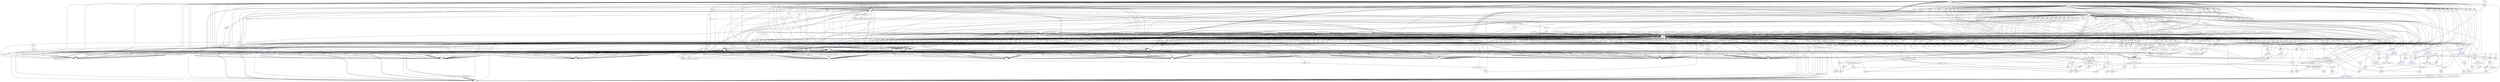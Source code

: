 //----------------------------------------------------------------------------//
// Generated by LegUp High-Level Synthesis Tool Version 4.0 (http://legup.org)
// Compiled: Mon Jun  5 16:23:28 2017
// University of Toronto
// For research and academic purposes only. Commercial use is prohibited.
// Please send bugs to: legup@eecg.toronto.edu
// Date: Mon Jun 12 19:47:24 2017
//----------------------------------------------------------------------------//

digraph {
Node0x3a83300[label="?"];
Node0x3c4b5f0[label="0"];
Node0x3c4b5f0 -> Node0x3a83300;
Node0x3c8c980[label="EQ"];
Node0x3c8c980 -> Node0x3a83300;
Node0x3c8cc60[label="EQ"];
Node0x3c8cc60 -> Node0x3a83300;
Node0x3c8cf30[label="EQ"];
Node0x3c8cf30 -> Node0x3a83300;
Node0x3a85f30[label="?"];
Node0x3c4b5f0 -> Node0x3a85f30;
Node0x3c404a0[label="platform_main_begin_memory_controller_en..."];
Node0x3c404a0 -> Node0x3a85f30;
Node0x3c404a0 -> Node0x3a85f30;
Node0x3c41f80[label="crc32_gentab_memory_controller_enable_a"];
Node0x3c41f80 -> Node0x3a85f30;
Node0x3c41f80 -> Node0x3a85f30;
Node0x3c43890[label="func_1_memory_controller_enable_a"];
Node0x3c43890 -> Node0x3a85f30;
Node0x3c43890 -> Node0x3a85f30;
Node0x3c45ce0[label="transparent_crc_memory_controller_enable..."];
Node0x3c45ce0 -> Node0x3a85f30;
Node0x3c45ce0 -> Node0x3a85f30;
Node0x3c45ce0 -> Node0x3a85f30;
Node0x3c45ce0 -> Node0x3a85f30;
Node0x3c45ce0 -> Node0x3a85f30;
Node0x3c45ce0 -> Node0x3a85f30;
Node0x3c48740[label="platform_main_end_memory_controller_enab..."];
Node0x3c48740 -> Node0x3a85f30;
Node0x3c48740 -> Node0x3a85f30;
Node0x3c564e0[label="1"];
Node0x3c564e0 -> Node0x3a85f30;
Node0x3c564e0 -> Node0x3a85f30;
Node0x3c564e0 -> Node0x3a85f30;
Node0x3c564e0 -> Node0x3a85f30;
Node0x3c8d390[label="EQ"];
Node0x3c8d390 -> Node0x3a85f30;
Node0x3c8dbf0[label="EQ"];
Node0x3c8dbf0 -> Node0x3a85f30;
Node0x3c8deb0[label="EQ"];
Node0x3c8deb0 -> Node0x3a85f30;
Node0x3c8e170[label="EQ"];
Node0x3c8e170 -> Node0x3a85f30;
Node0x3c8e430[label="EQ"];
Node0x3c8e430 -> Node0x3a85f30;
Node0x3c8e6f0[label="EQ"];
Node0x3c8e6f0 -> Node0x3a85f30;
Node0x3c8e9b0[label="EQ"];
Node0x3c8e9b0 -> Node0x3a85f30;
Node0x3c8ec70[label="EQ"];
Node0x3c8ec70 -> Node0x3a85f30;
Node0x3c8ef30[label="EQ"];
Node0x3c8ef30 -> Node0x3a85f30;
Node0x3c8f1f0[label="EQ"];
Node0x3c8f1f0 -> Node0x3a85f30;
Node0x3c8f4b0[label="EQ"];
Node0x3c8f4b0 -> Node0x3a85f30;
Node0x3c8f770[label="EQ"];
Node0x3c8f770 -> Node0x3a85f30;
Node0x3c8fa30[label="EQ"];
Node0x3c8fa30 -> Node0x3a85f30;
Node0x3c8fcf0[label="EQ"];
Node0x3c8fcf0 -> Node0x3a85f30;
Node0x3c900c0[label="EQ"];
Node0x3c900c0 -> Node0x3a85f30;
Node0x3c90380[label="EQ"];
Node0x3c90380 -> Node0x3a85f30;
Node0x3c90640[label="EQ"];
Node0x3c90640 -> Node0x3a85f30;
Node0x3c90900[label="EQ"];
Node0x3c90900 -> Node0x3a85f30;
Node0x3a862d0[label="?"];
Node0x3c4b5f0 -> Node0x3a862d0;
Node0x3c40680[label="platform_main_begin_memory_controller_ad..."];
Node0x3c40680 -> Node0x3a862d0;
Node0x3c40680 -> Node0x3a862d0;
Node0x3c42160[label="crc32_gentab_memory_controller_address_a"];
Node0x3c42160 -> Node0x3a862d0;
Node0x3c42160 -> Node0x3a862d0;
Node0x3c43a70[label="func_1_memory_controller_address_a"];
Node0x3c43a70 -> Node0x3a862d0;
Node0x3c43a70 -> Node0x3a862d0;
Node0x3c45f80[label="transparent_crc_memory_controller_addres..."];
Node0x3c45f80 -> Node0x3a862d0;
Node0x3c45f80 -> Node0x3a862d0;
Node0x3c45f80 -> Node0x3a862d0;
Node0x3c45f80 -> Node0x3a862d0;
Node0x3c45f80 -> Node0x3a862d0;
Node0x3c45f80 -> Node0x3a862d0;
Node0x3c489e0[label="platform_main_end_memory_controller_addr..."];
Node0x3c489e0 -> Node0x3a862d0;
Node0x3c489e0 -> Node0x3a862d0;
Node0x3c90d60[label="`TAG_g_g_3_a"];
Node0x3c90d60 -> Node0x3a862d0;
Node0x3c91310[label="`TAG_g_g_4_a"];
Node0x3c91310 -> Node0x3a862d0;
Node0x3c915a0[label="main_14_scevgep",color=blue];
Node0x3c915a0 -> Node0x3a862d0;
Node0x3c93050[label="`TAG_g_crc32_context_a"];
Node0x3c93050 -> Node0x3a862d0;
Node0x3c93230[label="EQ"];
Node0x3c93230 -> Node0x3a862d0;
Node0x3c93510[label="EQ"];
Node0x3c93510 -> Node0x3a862d0;
Node0x3c937d0[label="EQ"];
Node0x3c937d0 -> Node0x3a862d0;
Node0x3c93a90[label="EQ"];
Node0x3c93a90 -> Node0x3a862d0;
Node0x3c93d50[label="EQ"];
Node0x3c93d50 -> Node0x3a862d0;
Node0x3c94010[label="EQ"];
Node0x3c94010 -> Node0x3a862d0;
Node0x3c942d0[label="EQ"];
Node0x3c942d0 -> Node0x3a862d0;
Node0x3c94590[label="EQ"];
Node0x3c94590 -> Node0x3a862d0;
Node0x3c94850[label="EQ"];
Node0x3c94850 -> Node0x3a862d0;
Node0x3c94b10[label="EQ"];
Node0x3c94b10 -> Node0x3a862d0;
Node0x3c94dd0[label="EQ"];
Node0x3c94dd0 -> Node0x3a862d0;
Node0x3c95090[label="EQ"];
Node0x3c95090 -> Node0x3a862d0;
Node0x3c95350[label="EQ"];
Node0x3c95350 -> Node0x3a862d0;
Node0x3c95610[label="EQ"];
Node0x3c95610 -> Node0x3a862d0;
Node0x3c959e0[label="EQ"];
Node0x3c959e0 -> Node0x3a862d0;
Node0x3c95ca0[label="EQ"];
Node0x3c95ca0 -> Node0x3a862d0;
Node0x3c95f60[label="EQ"];
Node0x3c95f60 -> Node0x3a862d0;
Node0x3c96220[label="EQ"];
Node0x3c96220 -> Node0x3a862d0;
Node0x3a86490[label="?"];
Node0x3c4b5f0 -> Node0x3a86490;
Node0x3c40800[label="platform_main_begin_memory_controller_wr..."];
Node0x3c40800 -> Node0x3a86490;
Node0x3c40800 -> Node0x3a86490;
Node0x3c42300[label="crc32_gentab_memory_controller_write_ena..."];
Node0x3c42300 -> Node0x3a86490;
Node0x3c42300 -> Node0x3a86490;
Node0x3c43c10[label="func_1_memory_controller_write_enable_a"];
Node0x3c43c10 -> Node0x3a86490;
Node0x3c43c10 -> Node0x3a86490;
Node0x3c46210[label="transparent_crc_memory_controller_write_..."];
Node0x3c46210 -> Node0x3a86490;
Node0x3c46210 -> Node0x3a86490;
Node0x3c46210 -> Node0x3a86490;
Node0x3c46210 -> Node0x3a86490;
Node0x3c46210 -> Node0x3a86490;
Node0x3c46210 -> Node0x3a86490;
Node0x3c48c70[label="platform_main_end_memory_controller_writ..."];
Node0x3c48c70 -> Node0x3a86490;
Node0x3c48c70 -> Node0x3a86490;
Node0x3c4b5f0 -> Node0x3a86490;
Node0x3c4b5f0 -> Node0x3a86490;
Node0x3c4b5f0 -> Node0x3a86490;
Node0x3c4b5f0 -> Node0x3a86490;
Node0x3c96680[label="EQ"];
Node0x3c96680 -> Node0x3a86490;
Node0x3c96ee0[label="EQ"];
Node0x3c96ee0 -> Node0x3a86490;
Node0x3c971a0[label="EQ"];
Node0x3c971a0 -> Node0x3a86490;
Node0x3c97460[label="EQ"];
Node0x3c97460 -> Node0x3a86490;
Node0x3c97720[label="EQ"];
Node0x3c97720 -> Node0x3a86490;
Node0x3c979e0[label="EQ"];
Node0x3c979e0 -> Node0x3a86490;
Node0x3c97ca0[label="EQ"];
Node0x3c97ca0 -> Node0x3a86490;
Node0x3c97f60[label="EQ"];
Node0x3c97f60 -> Node0x3a86490;
Node0x3c98220[label="EQ"];
Node0x3c98220 -> Node0x3a86490;
Node0x3c984e0[label="EQ"];
Node0x3c984e0 -> Node0x3a86490;
Node0x3c987a0[label="EQ"];
Node0x3c987a0 -> Node0x3a86490;
Node0x3c98a60[label="EQ"];
Node0x3c98a60 -> Node0x3a86490;
Node0x3c98d20[label="EQ"];
Node0x3c98d20 -> Node0x3a86490;
Node0x3c98fe0[label="EQ"];
Node0x3c98fe0 -> Node0x3a86490;
Node0x3c993b0[label="EQ"];
Node0x3c993b0 -> Node0x3a86490;
Node0x3c99670[label="EQ"];
Node0x3c99670 -> Node0x3a86490;
Node0x3c99930[label="EQ"];
Node0x3c99930 -> Node0x3a86490;
Node0x3c99bf0[label="EQ"];
Node0x3c99bf0 -> Node0x3a86490;
Node0x3c3f880[label="?"];
Node0x3c4b5f0 -> Node0x3c3f880;
Node0x3c409a0[label="platform_main_begin_memory_controller_in..."];
Node0x3c409a0 -> Node0x3c3f880;
Node0x3c409a0 -> Node0x3c3f880;
Node0x3c424a0[label="crc32_gentab_memory_controller_in_a"];
Node0x3c424a0 -> Node0x3c3f880;
Node0x3c424a0 -> Node0x3c3f880;
Node0x3c43e10[label="func_1_memory_controller_in_a"];
Node0x3c43e10 -> Node0x3c3f880;
Node0x3c43e10 -> Node0x3c3f880;
Node0x3c46470[label="transparent_crc_memory_controller_in_a"];
Node0x3c46470 -> Node0x3c3f880;
Node0x3c46470 -> Node0x3c3f880;
Node0x3c46470 -> Node0x3c3f880;
Node0x3c46470 -> Node0x3c3f880;
Node0x3c46470 -> Node0x3c3f880;
Node0x3c46470 -> Node0x3c3f880;
Node0x3c48ed0[label="platform_main_end_memory_controller_in_a"];
Node0x3c48ed0 -> Node0x3c3f880;
Node0x3c48ed0 -> Node0x3c3f880;
Node0x3c9a050[label="EQ"];
Node0x3c9a050 -> Node0x3c3f880;
Node0x3c9a6e0[label="EQ"];
Node0x3c9a6e0 -> Node0x3c3f880;
Node0x3c9aa30[label="EQ"];
Node0x3c9aa30 -> Node0x3c3f880;
Node0x3c9acf0[label="EQ"];
Node0x3c9acf0 -> Node0x3c3f880;
Node0x3c9afb0[label="EQ"];
Node0x3c9afb0 -> Node0x3c3f880;
Node0x3c9b270[label="EQ"];
Node0x3c9b270 -> Node0x3c3f880;
Node0x3c9b530[label="EQ"];
Node0x3c9b530 -> Node0x3c3f880;
Node0x3c9b7f0[label="EQ"];
Node0x3c9b7f0 -> Node0x3c3f880;
Node0x3c9bab0[label="EQ"];
Node0x3c9bab0 -> Node0x3c3f880;
Node0x3c9bd70[label="EQ"];
Node0x3c9bd70 -> Node0x3c3f880;
Node0x3c9c030[label="EQ"];
Node0x3c9c030 -> Node0x3c3f880;
Node0x3c9c2f0[label="EQ"];
Node0x3c9c2f0 -> Node0x3c3f880;
Node0x3c9c5b0[label="EQ"];
Node0x3c9c5b0 -> Node0x3c3f880;
Node0x3c9c870[label="EQ"];
Node0x3c9c870 -> Node0x3c3f880;
Node0x3c3f9a0[label="?"];
Node0x3c4b5f0 -> Node0x3c3f9a0;
Node0x3c40c00[label="platform_main_begin_memory_controller_si..."];
Node0x3c40c00 -> Node0x3c3f9a0;
Node0x3c40c00 -> Node0x3c3f9a0;
Node0x3c426b0[label="crc32_gentab_memory_controller_size_a"];
Node0x3c426b0 -> Node0x3c3f9a0;
Node0x3c426b0 -> Node0x3c3f9a0;
Node0x3c440e0[label="func_1_memory_controller_size_a"];
Node0x3c440e0 -> Node0x3c3f9a0;
Node0x3c440e0 -> Node0x3c3f9a0;
Node0x3c46740[label="transparent_crc_memory_controller_size_a"];
Node0x3c46740 -> Node0x3c3f9a0;
Node0x3c46740 -> Node0x3c3f9a0;
Node0x3c46740 -> Node0x3c3f9a0;
Node0x3c46740 -> Node0x3c3f9a0;
Node0x3c46740 -> Node0x3c3f9a0;
Node0x3c46740 -> Node0x3c3f9a0;
Node0x3c491a0[label="platform_main_end_memory_controller_size..."];
Node0x3c491a0 -> Node0x3c3f9a0;
Node0x3c491a0 -> Node0x3c3f9a0;
Node0x3c9ccd0[label="2"];
Node0x3c9ccd0 -> Node0x3c3f9a0;
Node0x3c9d280[label="2"];
Node0x3c9d280 -> Node0x3c3f9a0;
Node0x3c9d510[label="2"];
Node0x3c9d510 -> Node0x3c3f9a0;
Node0x3c9d710[label="2"];
Node0x3c9d710 -> Node0x3c3f9a0;
Node0x3c9d910[label="EQ"];
Node0x3c9d910 -> Node0x3c3f9a0;
Node0x3c9dbf0[label="EQ"];
Node0x3c9dbf0 -> Node0x3c3f9a0;
Node0x3c9deb0[label="EQ"];
Node0x3c9deb0 -> Node0x3c3f9a0;
Node0x3c9e170[label="EQ"];
Node0x3c9e170 -> Node0x3c3f9a0;
Node0x3c9e430[label="EQ"];
Node0x3c9e430 -> Node0x3c3f9a0;
Node0x3c9e6f0[label="EQ"];
Node0x3c9e6f0 -> Node0x3c3f9a0;
Node0x3c9e9b0[label="EQ"];
Node0x3c9e9b0 -> Node0x3c3f9a0;
Node0x3c9ec70[label="EQ"];
Node0x3c9ec70 -> Node0x3c3f9a0;
Node0x3c9ef30[label="EQ"];
Node0x3c9ef30 -> Node0x3c3f9a0;
Node0x3c9f1f0[label="EQ"];
Node0x3c9f1f0 -> Node0x3c3f9a0;
Node0x3c9f4b0[label="EQ"];
Node0x3c9f4b0 -> Node0x3c3f9a0;
Node0x3c9f770[label="EQ"];
Node0x3c9f770 -> Node0x3c3f9a0;
Node0x3c9fa30[label="EQ"];
Node0x3c9fa30 -> Node0x3c3f9a0;
Node0x3c9fcf0[label="EQ"];
Node0x3c9fcf0 -> Node0x3c3f9a0;
Node0x3ca00c0[label="EQ"];
Node0x3ca00c0 -> Node0x3c3f9a0;
Node0x3ca0380[label="EQ"];
Node0x3ca0380 -> Node0x3c3f9a0;
Node0x3ca0640[label="EQ"];
Node0x3ca0640 -> Node0x3c3f9a0;
Node0x3ca0900[label="EQ"];
Node0x3ca0900 -> Node0x3c3f9a0;
Node0x3c3fb50[label="?"];
Node0x3c4b5f0 -> Node0x3c3fb50;
Node0x3c40e70[label="platform_main_begin_memory_controller_en..."];
Node0x3c40e70 -> Node0x3c3fb50;
Node0x3c40e70 -> Node0x3c3fb50;
Node0x3c41390[label="crc32_gentab_memory_controller_enable_b"];
Node0x3c41390 -> Node0x3c3fb50;
Node0x3c41390 -> Node0x3c3fb50;
Node0x3c443c0[label="func_1_memory_controller_enable_b"];
Node0x3c443c0 -> Node0x3c3fb50;
Node0x3c443c0 -> Node0x3c3fb50;
Node0x3c46a20[label="transparent_crc_memory_controller_enable..."];
Node0x3c46a20 -> Node0x3c3fb50;
Node0x3c46a20 -> Node0x3c3fb50;
Node0x3c46a20 -> Node0x3c3fb50;
Node0x3c46a20 -> Node0x3c3fb50;
Node0x3c46a20 -> Node0x3c3fb50;
Node0x3c46a20 -> Node0x3c3fb50;
Node0x3c49480[label="platform_main_end_memory_controller_enab..."];
Node0x3c49480 -> Node0x3c3fb50;
Node0x3c49480 -> Node0x3c3fb50;
Node0x3ca0d60[label="EQ"];
Node0x3ca0d60 -> Node0x3c3fb50;
Node0x3ca13f0[label="EQ"];
Node0x3ca13f0 -> Node0x3c3fb50;
Node0x3ca1740[label="EQ"];
Node0x3ca1740 -> Node0x3c3fb50;
Node0x3ca1a00[label="EQ"];
Node0x3ca1a00 -> Node0x3c3fb50;
Node0x3ca1cc0[label="EQ"];
Node0x3ca1cc0 -> Node0x3c3fb50;
Node0x3ca1f80[label="EQ"];
Node0x3ca1f80 -> Node0x3c3fb50;
Node0x3ca2240[label="EQ"];
Node0x3ca2240 -> Node0x3c3fb50;
Node0x3ca2500[label="EQ"];
Node0x3ca2500 -> Node0x3c3fb50;
Node0x3ca27c0[label="EQ"];
Node0x3ca27c0 -> Node0x3c3fb50;
Node0x3ca2a80[label="EQ"];
Node0x3ca2a80 -> Node0x3c3fb50;
Node0x3ca2d40[label="EQ"];
Node0x3ca2d40 -> Node0x3c3fb50;
Node0x3ca3000[label="EQ"];
Node0x3ca3000 -> Node0x3c3fb50;
Node0x3ca32c0[label="EQ"];
Node0x3ca32c0 -> Node0x3c3fb50;
Node0x3ca3580[label="EQ"];
Node0x3ca3580 -> Node0x3c3fb50;
Node0x3c3fbe0[label="?"];
Node0x3c4b5f0 -> Node0x3c3fbe0;
Node0x3c41030[label="platform_main_begin_memory_controller_ad..."];
Node0x3c41030 -> Node0x3c3fbe0;
Node0x3c41030 -> Node0x3c3fbe0;
Node0x3c42b10[label="crc32_gentab_memory_controller_address_b"];
Node0x3c42b10 -> Node0x3c3fbe0;
Node0x3c42b10 -> Node0x3c3fbe0;
Node0x3c44640[label="func_1_memory_controller_address_b"];
Node0x3c44640 -> Node0x3c3fbe0;
Node0x3c44640 -> Node0x3c3fbe0;
Node0x3c46ca0[label="transparent_crc_memory_controller_addres..."];
Node0x3c46ca0 -> Node0x3c3fbe0;
Node0x3c46ca0 -> Node0x3c3fbe0;
Node0x3c46ca0 -> Node0x3c3fbe0;
Node0x3c46ca0 -> Node0x3c3fbe0;
Node0x3c46ca0 -> Node0x3c3fbe0;
Node0x3c46ca0 -> Node0x3c3fbe0;
Node0x3c49700[label="platform_main_end_memory_controller_addr..."];
Node0x3c49700 -> Node0x3c3fbe0;
Node0x3c49700 -> Node0x3c3fbe0;
Node0x3ca39e0[label="EQ"];
Node0x3ca39e0 -> Node0x3c3fbe0;
Node0x3ca4070[label="EQ"];
Node0x3ca4070 -> Node0x3c3fbe0;
Node0x3ca43c0[label="EQ"];
Node0x3ca43c0 -> Node0x3c3fbe0;
Node0x3ca4680[label="EQ"];
Node0x3ca4680 -> Node0x3c3fbe0;
Node0x3ca4940[label="EQ"];
Node0x3ca4940 -> Node0x3c3fbe0;
Node0x3ca4c00[label="EQ"];
Node0x3ca4c00 -> Node0x3c3fbe0;
Node0x3ca4ec0[label="EQ"];
Node0x3ca4ec0 -> Node0x3c3fbe0;
Node0x3ca5180[label="EQ"];
Node0x3ca5180 -> Node0x3c3fbe0;
Node0x3ca5440[label="EQ"];
Node0x3ca5440 -> Node0x3c3fbe0;
Node0x3ca5700[label="EQ"];
Node0x3ca5700 -> Node0x3c3fbe0;
Node0x3ca59c0[label="EQ"];
Node0x3ca59c0 -> Node0x3c3fbe0;
Node0x3ca5c80[label="EQ"];
Node0x3ca5c80 -> Node0x3c3fbe0;
Node0x3ca5f40[label="EQ"];
Node0x3ca5f40 -> Node0x3c3fbe0;
Node0x3ca6200[label="EQ"];
Node0x3ca6200 -> Node0x3c3fbe0;
Node0x3c3fcb0[label="?"];
Node0x3c4b5f0 -> Node0x3c3fcb0;
Node0x3c411f0[label="platform_main_begin_memory_controller_wr..."];
Node0x3c411f0 -> Node0x3c3fcb0;
Node0x3c411f0 -> Node0x3c3fcb0;
Node0x3c42cd0[label="crc32_gentab_memory_controller_write_ena..."];
Node0x3c42cd0 -> Node0x3c3fcb0;
Node0x3c42cd0 -> Node0x3c3fcb0;
Node0x3c448c0[label="func_1_memory_controller_write_enable_b"];
Node0x3c448c0 -> Node0x3c3fcb0;
Node0x3c448c0 -> Node0x3c3fcb0;
Node0x3c46f20[label="transparent_crc_memory_controller_write_..."];
Node0x3c46f20 -> Node0x3c3fcb0;
Node0x3c46f20 -> Node0x3c3fcb0;
Node0x3c46f20 -> Node0x3c3fcb0;
Node0x3c46f20 -> Node0x3c3fcb0;
Node0x3c46f20 -> Node0x3c3fcb0;
Node0x3c46f20 -> Node0x3c3fcb0;
Node0x3c49980[label="platform_main_end_memory_controller_writ..."];
Node0x3c49980 -> Node0x3c3fcb0;
Node0x3c49980 -> Node0x3c3fcb0;
Node0x3ca6660[label="EQ"];
Node0x3ca6660 -> Node0x3c3fcb0;
Node0x3ca6cf0[label="EQ"];
Node0x3ca6cf0 -> Node0x3c3fcb0;
Node0x3ca7040[label="EQ"];
Node0x3ca7040 -> Node0x3c3fcb0;
Node0x3ca7300[label="EQ"];
Node0x3ca7300 -> Node0x3c3fcb0;
Node0x3ca75c0[label="EQ"];
Node0x3ca75c0 -> Node0x3c3fcb0;
Node0x3ca7880[label="EQ"];
Node0x3ca7880 -> Node0x3c3fcb0;
Node0x3ca7b40[label="EQ"];
Node0x3ca7b40 -> Node0x3c3fcb0;
Node0x3ca7e00[label="EQ"];
Node0x3ca7e00 -> Node0x3c3fcb0;
Node0x3ca80c0[label="EQ"];
Node0x3ca80c0 -> Node0x3c3fcb0;
Node0x3ca8380[label="EQ"];
Node0x3ca8380 -> Node0x3c3fcb0;
Node0x3ca8640[label="EQ"];
Node0x3ca8640 -> Node0x3c3fcb0;
Node0x3ca8900[label="EQ"];
Node0x3ca8900 -> Node0x3c3fcb0;
Node0x3ca8bc0[label="EQ"];
Node0x3ca8bc0 -> Node0x3c3fcb0;
Node0x3ca8e80[label="EQ"];
Node0x3ca8e80 -> Node0x3c3fcb0;
Node0x3c3f910[label="?"];
Node0x3c4b5f0 -> Node0x3c3f910;
Node0x3c40bb0[label="platform_main_begin_memory_controller_in..."];
Node0x3c40bb0 -> Node0x3c3f910;
Node0x3c40bb0 -> Node0x3c3f910;
Node0x3c42660[label="crc32_gentab_memory_controller_in_b"];
Node0x3c42660 -> Node0x3c3f910;
Node0x3c42660 -> Node0x3c3f910;
Node0x3c44090[label="func_1_memory_controller_in_b"];
Node0x3c44090 -> Node0x3c3f910;
Node0x3c44090 -> Node0x3c3f910;
Node0x3c466f0[label="transparent_crc_memory_controller_in_b"];
Node0x3c466f0 -> Node0x3c3f910;
Node0x3c466f0 -> Node0x3c3f910;
Node0x3c466f0 -> Node0x3c3f910;
Node0x3c466f0 -> Node0x3c3f910;
Node0x3c466f0 -> Node0x3c3f910;
Node0x3c466f0 -> Node0x3c3f910;
Node0x3c49150[label="platform_main_end_memory_controller_in_b"];
Node0x3c49150 -> Node0x3c3f910;
Node0x3c49150 -> Node0x3c3f910;
Node0x3ca92e0[label="EQ"];
Node0x3ca92e0 -> Node0x3c3f910;
Node0x3ca9970[label="EQ"];
Node0x3ca9970 -> Node0x3c3f910;
Node0x3ca9cc0[label="EQ"];
Node0x3ca9cc0 -> Node0x3c3f910;
Node0x3ca9f80[label="EQ"];
Node0x3ca9f80 -> Node0x3c3f910;
Node0x3caa240[label="EQ"];
Node0x3caa240 -> Node0x3c3f910;
Node0x3caa500[label="EQ"];
Node0x3caa500 -> Node0x3c3f910;
Node0x3caa7c0[label="EQ"];
Node0x3caa7c0 -> Node0x3c3f910;
Node0x3caaa80[label="EQ"];
Node0x3caaa80 -> Node0x3c3f910;
Node0x3caad40[label="EQ"];
Node0x3caad40 -> Node0x3c3f910;
Node0x3cab000[label="EQ"];
Node0x3cab000 -> Node0x3c3f910;
Node0x3cab2c0[label="EQ"];
Node0x3cab2c0 -> Node0x3c3f910;
Node0x3cab580[label="EQ"];
Node0x3cab580 -> Node0x3c3f910;
Node0x3cab840[label="EQ"];
Node0x3cab840 -> Node0x3c3f910;
Node0x3cabb00[label="EQ"];
Node0x3cabb00 -> Node0x3c3f910;
Node0x3c3fe90[label="?"];
Node0x3c4b5f0 -> Node0x3c3fe90;
Node0x3c415f0[label="platform_main_begin_memory_controller_si..."];
Node0x3c415f0 -> Node0x3c3fe90;
Node0x3c415f0 -> Node0x3c3fe90;
Node0x3c43090[label="crc32_gentab_memory_controller_size_b"];
Node0x3c43090 -> Node0x3c3fe90;
Node0x3c43090 -> Node0x3c3fe90;
Node0x3c44e00[label="func_1_memory_controller_size_b"];
Node0x3c44e00 -> Node0x3c3fe90;
Node0x3c44e00 -> Node0x3c3fe90;
Node0x3c47460[label="transparent_crc_memory_controller_size_b"];
Node0x3c47460 -> Node0x3c3fe90;
Node0x3c47460 -> Node0x3c3fe90;
Node0x3c47460 -> Node0x3c3fe90;
Node0x3c47460 -> Node0x3c3fe90;
Node0x3c47460 -> Node0x3c3fe90;
Node0x3c47460 -> Node0x3c3fe90;
Node0x3c49ec0[label="platform_main_end_memory_controller_size..."];
Node0x3c49ec0 -> Node0x3c3fe90;
Node0x3c49ec0 -> Node0x3c3fe90;
Node0x3cabf60[label="EQ"];
Node0x3cabf60 -> Node0x3c3fe90;
Node0x3cac5f0[label="EQ"];
Node0x3cac5f0 -> Node0x3c3fe90;
Node0x3cac940[label="EQ"];
Node0x3cac940 -> Node0x3c3fe90;
Node0x3cacc00[label="EQ"];
Node0x3cacc00 -> Node0x3c3fe90;
Node0x3cacec0[label="EQ"];
Node0x3cacec0 -> Node0x3c3fe90;
Node0x3cad180[label="EQ"];
Node0x3cad180 -> Node0x3c3fe90;
Node0x3cad440[label="EQ"];
Node0x3cad440 -> Node0x3c3fe90;
Node0x3cad700[label="EQ"];
Node0x3cad700 -> Node0x3c3fe90;
Node0x3cad9c0[label="EQ"];
Node0x3cad9c0 -> Node0x3c3fe90;
Node0x3cadc80[label="EQ"];
Node0x3cadc80 -> Node0x3c3fe90;
Node0x3cadf40[label="EQ"];
Node0x3cadf40 -> Node0x3c3fe90;
Node0x3cae200[label="EQ"];
Node0x3cae200 -> Node0x3c3fe90;
Node0x3cae4c0[label="EQ"];
Node0x3cae4c0 -> Node0x3c3fe90;
Node0x3cae780[label="EQ"];
Node0x3cae780 -> Node0x3c3fe90;
Node0x3c40030[label="?"];
Node0x3caeaf0[label="0"];
Node0x3caeaf0 -> Node0x3c40030;
Node0x3caed10[label="main_27_30_reg",shape=box,color=blue];
Node0x3caed10 -> Node0x3c40030;
Node0x3cb00f0[label="EQ"];
Node0x3cb00f0 -> Node0x3c40030;
Node0x3cb03c0[label="EQ"];
Node0x3cb03c0 -> Node0x3c40030;
Node0x3a843f0[label="?"];
Node0x3a843f0 -> Node0x3c8c980;
Node0x3c4b5f0 -> Node0x3c8c980;
Node0x3c4f960[label="cur_state",shape=box];
Node0x3c4f960 -> Node0x3c8cc60;
Node0x3c4fb60[label="LEGUP_0"];
Node0x3c4fb60 -> Node0x3c8cc60;
Node0x3c4f960 -> Node0x3c8cf30;
Node0x3c55800[label="LEGUP_F_main_BB__27_37"];
Node0x3c55800 -> Node0x3c8cf30;
Node0x3c402e0[label="?"];
Node0x3c402e0 -> Node0x3c404a0;
Node0x3aa0da0[label="?"];
Node0x3aa0da0 -> Node0x3c404a0;
Node0x3c41e30[label="?"];
Node0x3c41e30 -> Node0x3c41f80;
Node0x3aa8d70[label="?"];
Node0x3aa8d70 -> Node0x3c41f80;
Node0x3c43740[label="?"];
Node0x3c43740 -> Node0x3c43890;
Node0x3ab46c0[label="?"];
Node0x3ab46c0 -> Node0x3c43890;
Node0x3c45b00[label="?"];
Node0x3c45b00 -> Node0x3c45ce0;
Node0x3cc6010[label="?"];
Node0x3cc6010 -> Node0x3c45ce0;
Node0x3c48560[label="?"];
Node0x3c48560 -> Node0x3c48740;
Node0x3cc6bf0[label="?"];
Node0x3cc6bf0 -> Node0x3c48740;
Node0x3c4f960 -> Node0x3c8d390;
Node0x3c50030[label="LEGUP_function_call_2"];
Node0x3c50030 -> Node0x3c8d390;
Node0x3c4f960 -> Node0x3c8dbf0;
Node0x3c50030 -> Node0x3c8dbf0;
Node0x3c4f960 -> Node0x3c8deb0;
Node0x3c50150[label="LEGUP_function_call_4"];
Node0x3c50150 -> Node0x3c8deb0;
Node0x3c4f960 -> Node0x3c8e170;
Node0x3c50150 -> Node0x3c8e170;
Node0x3c4f960 -> Node0x3c8e430;
Node0x3c50a70[label="LEGUP_function_call_6"];
Node0x3c50a70 -> Node0x3c8e430;
Node0x3c4f960 -> Node0x3c8e6f0;
Node0x3c50a70 -> Node0x3c8e6f0;
Node0x3c4f960 -> Node0x3c8e9b0;
Node0x3c51490[label="LEGUP_function_call_10"];
Node0x3c51490 -> Node0x3c8e9b0;
Node0x3c4f960 -> Node0x3c8ec70;
Node0x3c51490 -> Node0x3c8ec70;
Node0x3c4f960 -> Node0x3c8ef30;
Node0x3c51e20[label="LEGUP_function_call_14"];
Node0x3c51e20 -> Node0x3c8ef30;
Node0x3c4f960 -> Node0x3c8f1f0;
Node0x3c51e20 -> Node0x3c8f1f0;
Node0x3c4f960 -> Node0x3c8f4b0;
Node0x3c53ca0[label="LEGUP_function_call_24"];
Node0x3c53ca0 -> Node0x3c8f4b0;
Node0x3c4f960 -> Node0x3c8f770;
Node0x3c53ca0 -> Node0x3c8f770;
Node0x3c4f960 -> Node0x3c8fa30;
Node0x3c555b0[label="LEGUP_function_call_36"];
Node0x3c555b0 -> Node0x3c8fa30;
Node0x3c4f960 -> Node0x3c8fcf0;
Node0x3c555b0 -> Node0x3c8fcf0;
Node0x3c4f960 -> Node0x3c900c0;
Node0x3c50cc0[label="LEGUP_F_main_BB__0_7"];
Node0x3c50cc0 -> Node0x3c900c0;
Node0x3c4f960 -> Node0x3c90380;
Node0x3c516e0[label="LEGUP_F_main_BB__0_11"];
Node0x3c516e0 -> Node0x3c90380;
Node0x3c4f960 -> Node0x3c90640;
Node0x3c535b0[label="LEGUP_F_main_BB__14_21"];
Node0x3c535b0 -> Node0x3c90640;
Node0x3c4f960 -> Node0x3c90900;
Node0x3c52670[label="LEGUP_F_main_BB__27_33"];
Node0x3c52670 -> Node0x3c90900;
Node0x3c402e0 -> Node0x3c40680;
Node0x3aa0da0 -> Node0x3c40680;
Node0x3c41e30 -> Node0x3c42160;
Node0x3aa8d70 -> Node0x3c42160;
Node0x3c43740 -> Node0x3c43a70;
Node0x3ab46c0 -> Node0x3c43a70;
Node0x3c45b00 -> Node0x3c45f80;
Node0x3cc6010 -> Node0x3c45f80;
Node0x3c48560 -> Node0x3c489e0;
Node0x3cc6bf0 -> Node0x3c489e0;
Node0x3c917a0[label="ADD"];
Node0x3c917a0 -> Node0x3c915a0;
Node0x3c92d90[label="EQ"];
Node0x3c92d90 -> Node0x3c915a0;
Node0x3c4f960 -> Node0x3c93230;
Node0x3c50030 -> Node0x3c93230;
Node0x3c4f960 -> Node0x3c93510;
Node0x3c50030 -> Node0x3c93510;
Node0x3c4f960 -> Node0x3c937d0;
Node0x3c50150 -> Node0x3c937d0;
Node0x3c4f960 -> Node0x3c93a90;
Node0x3c50150 -> Node0x3c93a90;
Node0x3c4f960 -> Node0x3c93d50;
Node0x3c50a70 -> Node0x3c93d50;
Node0x3c4f960 -> Node0x3c94010;
Node0x3c50a70 -> Node0x3c94010;
Node0x3c4f960 -> Node0x3c942d0;
Node0x3c51490 -> Node0x3c942d0;
Node0x3c4f960 -> Node0x3c94590;
Node0x3c51490 -> Node0x3c94590;
Node0x3c4f960 -> Node0x3c94850;
Node0x3c51e20 -> Node0x3c94850;
Node0x3c4f960 -> Node0x3c94b10;
Node0x3c51e20 -> Node0x3c94b10;
Node0x3c4f960 -> Node0x3c94dd0;
Node0x3c53ca0 -> Node0x3c94dd0;
Node0x3c4f960 -> Node0x3c95090;
Node0x3c53ca0 -> Node0x3c95090;
Node0x3c4f960 -> Node0x3c95350;
Node0x3c555b0 -> Node0x3c95350;
Node0x3c4f960 -> Node0x3c95610;
Node0x3c555b0 -> Node0x3c95610;
Node0x3c4f960 -> Node0x3c959e0;
Node0x3c50cc0 -> Node0x3c959e0;
Node0x3c4f960 -> Node0x3c95ca0;
Node0x3c516e0 -> Node0x3c95ca0;
Node0x3c4f960 -> Node0x3c95f60;
Node0x3c535b0 -> Node0x3c95f60;
Node0x3c4f960 -> Node0x3c96220;
Node0x3c52670 -> Node0x3c96220;
Node0x3c402e0 -> Node0x3c40800;
Node0x3aa0da0 -> Node0x3c40800;
Node0x3c41e30 -> Node0x3c42300;
Node0x3aa8d70 -> Node0x3c42300;
Node0x3c43740 -> Node0x3c43c10;
Node0x3ab46c0 -> Node0x3c43c10;
Node0x3c45b00 -> Node0x3c46210;
Node0x3cc6010 -> Node0x3c46210;
Node0x3c48560 -> Node0x3c48c70;
Node0x3cc6bf0 -> Node0x3c48c70;
Node0x3c4f960 -> Node0x3c96680;
Node0x3c50030 -> Node0x3c96680;
Node0x3c4f960 -> Node0x3c96ee0;
Node0x3c50030 -> Node0x3c96ee0;
Node0x3c4f960 -> Node0x3c971a0;
Node0x3c50150 -> Node0x3c971a0;
Node0x3c4f960 -> Node0x3c97460;
Node0x3c50150 -> Node0x3c97460;
Node0x3c4f960 -> Node0x3c97720;
Node0x3c50a70 -> Node0x3c97720;
Node0x3c4f960 -> Node0x3c979e0;
Node0x3c50a70 -> Node0x3c979e0;
Node0x3c4f960 -> Node0x3c97ca0;
Node0x3c51490 -> Node0x3c97ca0;
Node0x3c4f960 -> Node0x3c97f60;
Node0x3c51490 -> Node0x3c97f60;
Node0x3c4f960 -> Node0x3c98220;
Node0x3c51e20 -> Node0x3c98220;
Node0x3c4f960 -> Node0x3c984e0;
Node0x3c51e20 -> Node0x3c984e0;
Node0x3c4f960 -> Node0x3c987a0;
Node0x3c53ca0 -> Node0x3c987a0;
Node0x3c4f960 -> Node0x3c98a60;
Node0x3c53ca0 -> Node0x3c98a60;
Node0x3c4f960 -> Node0x3c98d20;
Node0x3c555b0 -> Node0x3c98d20;
Node0x3c4f960 -> Node0x3c98fe0;
Node0x3c555b0 -> Node0x3c98fe0;
Node0x3c4f960 -> Node0x3c993b0;
Node0x3c50cc0 -> Node0x3c993b0;
Node0x3c4f960 -> Node0x3c99670;
Node0x3c516e0 -> Node0x3c99670;
Node0x3c4f960 -> Node0x3c99930;
Node0x3c535b0 -> Node0x3c99930;
Node0x3c4f960 -> Node0x3c99bf0;
Node0x3c52670 -> Node0x3c99bf0;
Node0x3c402e0 -> Node0x3c409a0;
Node0x3aa0da0 -> Node0x3c409a0;
Node0x3c41e30 -> Node0x3c424a0;
Node0x3aa8d70 -> Node0x3c424a0;
Node0x3c43740 -> Node0x3c43e10;
Node0x3ab46c0 -> Node0x3c43e10;
Node0x3c45b00 -> Node0x3c46470;
Node0x3cc6010 -> Node0x3c46470;
Node0x3c48560 -> Node0x3c48ed0;
Node0x3cc6bf0 -> Node0x3c48ed0;
Node0x3c4f960 -> Node0x3c9a050;
Node0x3c50030 -> Node0x3c9a050;
Node0x3c4f960 -> Node0x3c9a6e0;
Node0x3c50030 -> Node0x3c9a6e0;
Node0x3c4f960 -> Node0x3c9aa30;
Node0x3c50150 -> Node0x3c9aa30;
Node0x3c4f960 -> Node0x3c9acf0;
Node0x3c50150 -> Node0x3c9acf0;
Node0x3c4f960 -> Node0x3c9afb0;
Node0x3c50a70 -> Node0x3c9afb0;
Node0x3c4f960 -> Node0x3c9b270;
Node0x3c50a70 -> Node0x3c9b270;
Node0x3c4f960 -> Node0x3c9b530;
Node0x3c51490 -> Node0x3c9b530;
Node0x3c4f960 -> Node0x3c9b7f0;
Node0x3c51490 -> Node0x3c9b7f0;
Node0x3c4f960 -> Node0x3c9bab0;
Node0x3c51e20 -> Node0x3c9bab0;
Node0x3c4f960 -> Node0x3c9bd70;
Node0x3c51e20 -> Node0x3c9bd70;
Node0x3c4f960 -> Node0x3c9c030;
Node0x3c53ca0 -> Node0x3c9c030;
Node0x3c4f960 -> Node0x3c9c2f0;
Node0x3c53ca0 -> Node0x3c9c2f0;
Node0x3c4f960 -> Node0x3c9c5b0;
Node0x3c555b0 -> Node0x3c9c5b0;
Node0x3c4f960 -> Node0x3c9c870;
Node0x3c555b0 -> Node0x3c9c870;
Node0x3c402e0 -> Node0x3c40c00;
Node0x3c4b5f0 -> Node0x3c40c00;
Node0x3aa0da0 -> Node0x3c40c00;
Node0x3c41e30 -> Node0x3c426b0;
Node0x3c4b5f0 -> Node0x3c426b0;
Node0x3aa8d70 -> Node0x3c426b0;
Node0x3c43740 -> Node0x3c440e0;
Node0x3c4b5f0 -> Node0x3c440e0;
Node0x3ab46c0 -> Node0x3c440e0;
Node0x3c45b00 -> Node0x3c46740;
Node0x3c4b5f0 -> Node0x3c46740;
Node0x3cc6010 -> Node0x3c46740;
Node0x3c48560 -> Node0x3c491a0;
Node0x3c4b5f0 -> Node0x3c491a0;
Node0x3cc6bf0 -> Node0x3c491a0;
Node0x3c4f960 -> Node0x3c9d910;
Node0x3c50030 -> Node0x3c9d910;
Node0x3c4f960 -> Node0x3c9dbf0;
Node0x3c50030 -> Node0x3c9dbf0;
Node0x3c4f960 -> Node0x3c9deb0;
Node0x3c50150 -> Node0x3c9deb0;
Node0x3c4f960 -> Node0x3c9e170;
Node0x3c50150 -> Node0x3c9e170;
Node0x3c4f960 -> Node0x3c9e430;
Node0x3c50a70 -> Node0x3c9e430;
Node0x3c4f960 -> Node0x3c9e6f0;
Node0x3c50a70 -> Node0x3c9e6f0;
Node0x3c4f960 -> Node0x3c9e9b0;
Node0x3c51490 -> Node0x3c9e9b0;
Node0x3c4f960 -> Node0x3c9ec70;
Node0x3c51490 -> Node0x3c9ec70;
Node0x3c4f960 -> Node0x3c9ef30;
Node0x3c51e20 -> Node0x3c9ef30;
Node0x3c4f960 -> Node0x3c9f1f0;
Node0x3c51e20 -> Node0x3c9f1f0;
Node0x3c4f960 -> Node0x3c9f4b0;
Node0x3c53ca0 -> Node0x3c9f4b0;
Node0x3c4f960 -> Node0x3c9f770;
Node0x3c53ca0 -> Node0x3c9f770;
Node0x3c4f960 -> Node0x3c9fa30;
Node0x3c555b0 -> Node0x3c9fa30;
Node0x3c4f960 -> Node0x3c9fcf0;
Node0x3c555b0 -> Node0x3c9fcf0;
Node0x3c4f960 -> Node0x3ca00c0;
Node0x3c50cc0 -> Node0x3ca00c0;
Node0x3c4f960 -> Node0x3ca0380;
Node0x3c516e0 -> Node0x3ca0380;
Node0x3c4f960 -> Node0x3ca0640;
Node0x3c535b0 -> Node0x3ca0640;
Node0x3c4f960 -> Node0x3ca0900;
Node0x3c52670 -> Node0x3ca0900;
Node0x3c402e0 -> Node0x3c40e70;
Node0x3aa0da0 -> Node0x3c40e70;
Node0x3c41e30 -> Node0x3c41390;
Node0x3aa8d70 -> Node0x3c41390;
Node0x3c43740 -> Node0x3c443c0;
Node0x3ab46c0 -> Node0x3c443c0;
Node0x3c45b00 -> Node0x3c46a20;
Node0x3cc6010 -> Node0x3c46a20;
Node0x3c48560 -> Node0x3c49480;
Node0x3cc6bf0 -> Node0x3c49480;
Node0x3c4f960 -> Node0x3ca0d60;
Node0x3c50030 -> Node0x3ca0d60;
Node0x3c4f960 -> Node0x3ca13f0;
Node0x3c50030 -> Node0x3ca13f0;
Node0x3c4f960 -> Node0x3ca1740;
Node0x3c50150 -> Node0x3ca1740;
Node0x3c4f960 -> Node0x3ca1a00;
Node0x3c50150 -> Node0x3ca1a00;
Node0x3c4f960 -> Node0x3ca1cc0;
Node0x3c50a70 -> Node0x3ca1cc0;
Node0x3c4f960 -> Node0x3ca1f80;
Node0x3c50a70 -> Node0x3ca1f80;
Node0x3c4f960 -> Node0x3ca2240;
Node0x3c51490 -> Node0x3ca2240;
Node0x3c4f960 -> Node0x3ca2500;
Node0x3c51490 -> Node0x3ca2500;
Node0x3c4f960 -> Node0x3ca27c0;
Node0x3c51e20 -> Node0x3ca27c0;
Node0x3c4f960 -> Node0x3ca2a80;
Node0x3c51e20 -> Node0x3ca2a80;
Node0x3c4f960 -> Node0x3ca2d40;
Node0x3c53ca0 -> Node0x3ca2d40;
Node0x3c4f960 -> Node0x3ca3000;
Node0x3c53ca0 -> Node0x3ca3000;
Node0x3c4f960 -> Node0x3ca32c0;
Node0x3c555b0 -> Node0x3ca32c0;
Node0x3c4f960 -> Node0x3ca3580;
Node0x3c555b0 -> Node0x3ca3580;
Node0x3c402e0 -> Node0x3c41030;
Node0x3aa0da0 -> Node0x3c41030;
Node0x3c41e30 -> Node0x3c42b10;
Node0x3aa8d70 -> Node0x3c42b10;
Node0x3c43740 -> Node0x3c44640;
Node0x3ab46c0 -> Node0x3c44640;
Node0x3c45b00 -> Node0x3c46ca0;
Node0x3cc6010 -> Node0x3c46ca0;
Node0x3c48560 -> Node0x3c49700;
Node0x3cc6bf0 -> Node0x3c49700;
Node0x3c4f960 -> Node0x3ca39e0;
Node0x3c50030 -> Node0x3ca39e0;
Node0x3c4f960 -> Node0x3ca4070;
Node0x3c50030 -> Node0x3ca4070;
Node0x3c4f960 -> Node0x3ca43c0;
Node0x3c50150 -> Node0x3ca43c0;
Node0x3c4f960 -> Node0x3ca4680;
Node0x3c50150 -> Node0x3ca4680;
Node0x3c4f960 -> Node0x3ca4940;
Node0x3c50a70 -> Node0x3ca4940;
Node0x3c4f960 -> Node0x3ca4c00;
Node0x3c50a70 -> Node0x3ca4c00;
Node0x3c4f960 -> Node0x3ca4ec0;
Node0x3c51490 -> Node0x3ca4ec0;
Node0x3c4f960 -> Node0x3ca5180;
Node0x3c51490 -> Node0x3ca5180;
Node0x3c4f960 -> Node0x3ca5440;
Node0x3c51e20 -> Node0x3ca5440;
Node0x3c4f960 -> Node0x3ca5700;
Node0x3c51e20 -> Node0x3ca5700;
Node0x3c4f960 -> Node0x3ca59c0;
Node0x3c53ca0 -> Node0x3ca59c0;
Node0x3c4f960 -> Node0x3ca5c80;
Node0x3c53ca0 -> Node0x3ca5c80;
Node0x3c4f960 -> Node0x3ca5f40;
Node0x3c555b0 -> Node0x3ca5f40;
Node0x3c4f960 -> Node0x3ca6200;
Node0x3c555b0 -> Node0x3ca6200;
Node0x3c402e0 -> Node0x3c411f0;
Node0x3aa0da0 -> Node0x3c411f0;
Node0x3c41e30 -> Node0x3c42cd0;
Node0x3aa8d70 -> Node0x3c42cd0;
Node0x3c43740 -> Node0x3c448c0;
Node0x3ab46c0 -> Node0x3c448c0;
Node0x3c45b00 -> Node0x3c46f20;
Node0x3cc6010 -> Node0x3c46f20;
Node0x3c48560 -> Node0x3c49980;
Node0x3cc6bf0 -> Node0x3c49980;
Node0x3c4f960 -> Node0x3ca6660;
Node0x3c50030 -> Node0x3ca6660;
Node0x3c4f960 -> Node0x3ca6cf0;
Node0x3c50030 -> Node0x3ca6cf0;
Node0x3c4f960 -> Node0x3ca7040;
Node0x3c50150 -> Node0x3ca7040;
Node0x3c4f960 -> Node0x3ca7300;
Node0x3c50150 -> Node0x3ca7300;
Node0x3c4f960 -> Node0x3ca75c0;
Node0x3c50a70 -> Node0x3ca75c0;
Node0x3c4f960 -> Node0x3ca7880;
Node0x3c50a70 -> Node0x3ca7880;
Node0x3c4f960 -> Node0x3ca7b40;
Node0x3c51490 -> Node0x3ca7b40;
Node0x3c4f960 -> Node0x3ca7e00;
Node0x3c51490 -> Node0x3ca7e00;
Node0x3c4f960 -> Node0x3ca80c0;
Node0x3c51e20 -> Node0x3ca80c0;
Node0x3c4f960 -> Node0x3ca8380;
Node0x3c51e20 -> Node0x3ca8380;
Node0x3c4f960 -> Node0x3ca8640;
Node0x3c53ca0 -> Node0x3ca8640;
Node0x3c4f960 -> Node0x3ca8900;
Node0x3c53ca0 -> Node0x3ca8900;
Node0x3c4f960 -> Node0x3ca8bc0;
Node0x3c555b0 -> Node0x3ca8bc0;
Node0x3c4f960 -> Node0x3ca8e80;
Node0x3c555b0 -> Node0x3ca8e80;
Node0x3c402e0 -> Node0x3c40bb0;
Node0x3aa0da0 -> Node0x3c40bb0;
Node0x3c41e30 -> Node0x3c42660;
Node0x3aa8d70 -> Node0x3c42660;
Node0x3c43740 -> Node0x3c44090;
Node0x3ab46c0 -> Node0x3c44090;
Node0x3c45b00 -> Node0x3c466f0;
Node0x3cc6010 -> Node0x3c466f0;
Node0x3c48560 -> Node0x3c49150;
Node0x3cc6bf0 -> Node0x3c49150;
Node0x3c4f960 -> Node0x3ca92e0;
Node0x3c50030 -> Node0x3ca92e0;
Node0x3c4f960 -> Node0x3ca9970;
Node0x3c50030 -> Node0x3ca9970;
Node0x3c4f960 -> Node0x3ca9cc0;
Node0x3c50150 -> Node0x3ca9cc0;
Node0x3c4f960 -> Node0x3ca9f80;
Node0x3c50150 -> Node0x3ca9f80;
Node0x3c4f960 -> Node0x3caa240;
Node0x3c50a70 -> Node0x3caa240;
Node0x3c4f960 -> Node0x3caa500;
Node0x3c50a70 -> Node0x3caa500;
Node0x3c4f960 -> Node0x3caa7c0;
Node0x3c51490 -> Node0x3caa7c0;
Node0x3c4f960 -> Node0x3caaa80;
Node0x3c51490 -> Node0x3caaa80;
Node0x3c4f960 -> Node0x3caad40;
Node0x3c51e20 -> Node0x3caad40;
Node0x3c4f960 -> Node0x3cab000;
Node0x3c51e20 -> Node0x3cab000;
Node0x3c4f960 -> Node0x3cab2c0;
Node0x3c53ca0 -> Node0x3cab2c0;
Node0x3c4f960 -> Node0x3cab580;
Node0x3c53ca0 -> Node0x3cab580;
Node0x3c4f960 -> Node0x3cab840;
Node0x3c555b0 -> Node0x3cab840;
Node0x3c4f960 -> Node0x3cabb00;
Node0x3c555b0 -> Node0x3cabb00;
Node0x3c402e0 -> Node0x3c415f0;
Node0x3c4b5f0 -> Node0x3c415f0;
Node0x3aa0da0 -> Node0x3c415f0;
Node0x3c41e30 -> Node0x3c43090;
Node0x3c4b5f0 -> Node0x3c43090;
Node0x3aa8d70 -> Node0x3c43090;
Node0x3c43740 -> Node0x3c44e00;
Node0x3c4b5f0 -> Node0x3c44e00;
Node0x3ab46c0 -> Node0x3c44e00;
Node0x3c45b00 -> Node0x3c47460;
Node0x3c4b5f0 -> Node0x3c47460;
Node0x3cc6010 -> Node0x3c47460;
Node0x3c48560 -> Node0x3c49ec0;
Node0x3c4b5f0 -> Node0x3c49ec0;
Node0x3cc6bf0 -> Node0x3c49ec0;
Node0x3c4f960 -> Node0x3cabf60;
Node0x3c50030 -> Node0x3cabf60;
Node0x3c4f960 -> Node0x3cac5f0;
Node0x3c50030 -> Node0x3cac5f0;
Node0x3c4f960 -> Node0x3cac940;
Node0x3c50150 -> Node0x3cac940;
Node0x3c4f960 -> Node0x3cacc00;
Node0x3c50150 -> Node0x3cacc00;
Node0x3c4f960 -> Node0x3cacec0;
Node0x3c50a70 -> Node0x3cacec0;
Node0x3c4f960 -> Node0x3cad180;
Node0x3c50a70 -> Node0x3cad180;
Node0x3c4f960 -> Node0x3cad440;
Node0x3c51490 -> Node0x3cad440;
Node0x3c4f960 -> Node0x3cad700;
Node0x3c51490 -> Node0x3cad700;
Node0x3c4f960 -> Node0x3cad9c0;
Node0x3c51e20 -> Node0x3cad9c0;
Node0x3c4f960 -> Node0x3cadc80;
Node0x3c51e20 -> Node0x3cadc80;
Node0x3c4f960 -> Node0x3cadf40;
Node0x3c53ca0 -> Node0x3cadf40;
Node0x3c4f960 -> Node0x3cae200;
Node0x3c53ca0 -> Node0x3cae200;
Node0x3c4f960 -> Node0x3cae4c0;
Node0x3c555b0 -> Node0x3cae4c0;
Node0x3c4f960 -> Node0x3cae780;
Node0x3c555b0 -> Node0x3cae780;
Node0x3caef30[label="main_27_30",color=blue];
Node0x3caef30 -> Node0x3caed10;
Node0x3cafe30[label="EQ"];
Node0x3cafe30 -> Node0x3caed10;
Node0x3c4f960 -> Node0x3cb00f0;
Node0x3c4fb60 -> Node0x3cb00f0;
Node0x3c4f960 -> Node0x3cb03c0;
Node0x3c55800 -> Node0x3cb03c0;
Node0x3c4b5f0 -> Node0x3a843f0;
Node0x3c4fb60 -> Node0x3c4f960;
Node0x3c4fd80[label="LEGUP_F_main_BB__0_1"];
Node0x3c4fd80 -> Node0x3c4f960;
Node0x3c4fb60 -> Node0x3c4f960;
Node0x3c4fd80 -> Node0x3c4f960;
Node0x3c50030 -> Node0x3c4f960;
Node0x3c50030 -> Node0x3c4f960;
Node0x3c502a0[label="LEGUP_F_main_BB__0_3"];
Node0x3c502a0 -> Node0x3c4f960;
Node0x3c50030 -> Node0x3c4f960;
Node0x3c502a0 -> Node0x3c4f960;
Node0x3c50150 -> Node0x3c4f960;
Node0x3c50150 -> Node0x3c4f960;
Node0x3c507d0[label="LEGUP_F_main_BB__0_5"];
Node0x3c507d0 -> Node0x3c4f960;
Node0x3c50150 -> Node0x3c4f960;
Node0x3c507d0 -> Node0x3c4f960;
Node0x3c50a70 -> Node0x3c4f960;
Node0x3c50a70 -> Node0x3c4f960;
Node0x3c50cc0 -> Node0x3c4f960;
Node0x3c50a70 -> Node0x3c4f960;
Node0x3c50cc0 -> Node0x3c4f960;
Node0x3c50ff0[label="LEGUP_F_main_BB__0_8"];
Node0x3c50ff0 -> Node0x3c4f960;
Node0x3c50ff0 -> Node0x3c4f960;
Node0x3c51240[label="LEGUP_F_main_BB__0_9"];
Node0x3c51240 -> Node0x3c4f960;
Node0x3c51240 -> Node0x3c4f960;
Node0x3c51490 -> Node0x3c4f960;
Node0x3c51490 -> Node0x3c4f960;
Node0x3c516e0 -> Node0x3c4f960;
Node0x3c51490 -> Node0x3c4f960;
Node0x3c516e0 -> Node0x3c4f960;
Node0x3c51980[label="LEGUP_F_main_BB__0_12"];
Node0x3c51980 -> Node0x3c4f960;
Node0x3c51980 -> Node0x3c4f960;
Node0x3c51bd0[label="LEGUP_F_main_BB__0_13"];
Node0x3c51bd0 -> Node0x3c4f960;
Node0x3c51bd0 -> Node0x3c4f960;
Node0x3c51e20 -> Node0x3c4f960;
Node0x3c51e20 -> Node0x3c4f960;
Node0x3c52180[label="LEGUP_F_main_BB__0_15"];
Node0x3c52180 -> Node0x3c4f960;
Node0x3c51e20 -> Node0x3c4f960;
Node0x3c52180 -> Node0x3c4f960;
Node0x3c52420[label="LEGUP_F_main_BB__6_16"];
Node0x3c52420 -> Node0x3c4f960;
Node0x3c52420 -> Node0x3c4f960;
Node0x3c52670 -> Node0x3c4f960;
Node0x3c52870[label="LEGUP_F_main_BB__8_17"];
Node0x3c52870 -> Node0x3c4f960;
Node0x3c52870 -> Node0x3c4f960;
Node0x3c52ac0[label="LEGUP_F_main_BB__9_18"];
Node0x3c52ac0 -> Node0x3c4f960;
Node0x3c52ac0 -> Node0x3c4f960;
Node0x3c52d10[label="LEGUP_F_main_BB__24_31"];
Node0x3c52d10 -> Node0x3c4f960;
Node0x3c52f10[label="LEGUP_F_main_BB__11_19"];
Node0x3c52f10 -> Node0x3c4f960;
Node0x3c52f10 -> Node0x3c4f960;
Node0x3c53160[label="LEGUP_F_main_BB__12_20"];
Node0x3c53160 -> Node0x3c4f960;
Node0x3c53160 -> Node0x3c4f960;
Node0x3c533b0[label="LEGUP_F_main_BB__21_29"];
Node0x3c533b0 -> Node0x3c4f960;
Node0x3c535b0 -> Node0x3c4f960;
Node0x3c535b0 -> Node0x3c4f960;
Node0x3c53800[label="LEGUP_F_main_BB__14_22"];
Node0x3c53800 -> Node0x3c4f960;
Node0x3c53800 -> Node0x3c4f960;
Node0x3c53a50[label="LEGUP_F_main_BB__14_23"];
Node0x3c53a50 -> Node0x3c4f960;
Node0x3c53a50 -> Node0x3c4f960;
Node0x3c53ca0 -> Node0x3c4f960;
Node0x3c53ca0 -> Node0x3c4f960;
Node0x3c53ef0[label="LEGUP_F_main_BB__14_25"];
Node0x3c53ef0 -> Node0x3c4f960;
Node0x3c53ca0 -> Node0x3c4f960;
Node0x3c53ef0 -> Node0x3c4f960;
Node0x3c54190[label="LEGUP_F_main_BB__17_26"];
Node0x3c54190 -> Node0x3c4f960;
Node0x3c54390[label="LEGUP_F_main_BB__18_27"];
Node0x3c54390 -> Node0x3c4f960;
Node0x3c54190 -> Node0x3c4f960;
Node0x3c54390 -> Node0x3c4f960;
Node0x3c54390 -> Node0x3c4f960;
Node0x3c51f70[label="LEGUP_F_main_BB__19_28"];
Node0x3c51f70 -> Node0x3c4f960;
Node0x3c51f70 -> Node0x3c4f960;
Node0x3c53160 -> Node0x3c4f960;
Node0x3c533b0 -> Node0x3c4f960;
Node0x3c54b30[label="LEGUP_F_main_BB__22_30"];
Node0x3c54b30 -> Node0x3c4f960;
Node0x3c54b30 -> Node0x3c4f960;
Node0x3c52ac0 -> Node0x3c4f960;
Node0x3c52d10 -> Node0x3c4f960;
Node0x3c54e20[label="LEGUP_F_main_BB__25_32"];
Node0x3c54e20 -> Node0x3c4f960;
Node0x3c54e20 -> Node0x3c4f960;
Node0x3c52420 -> Node0x3c4f960;
Node0x3c52670 -> Node0x3c4f960;
Node0x3c55110[label="LEGUP_F_main_BB__27_34"];
Node0x3c55110 -> Node0x3c4f960;
Node0x3c55110 -> Node0x3c4f960;
Node0x3c55360[label="LEGUP_F_main_BB__27_35"];
Node0x3c55360 -> Node0x3c4f960;
Node0x3c55360 -> Node0x3c4f960;
Node0x3c555b0 -> Node0x3c4f960;
Node0x3c555b0 -> Node0x3c4f960;
Node0x3c55800 -> Node0x3c4f960;
Node0x3c555b0 -> Node0x3c4f960;
Node0x3c55800 -> Node0x3c4f960;
Node0x3c4fb60 -> Node0x3c4f960;
Node0x3c55af0[label="0"];
Node0x3c55af0 -> Node0x3c4f960;
Node0x3c55cf0[label="AND"];
Node0x3c55cf0 -> Node0x3c4f960;
Node0x3c56700[label="AND"];
Node0x3c56700 -> Node0x3c4f960;
Node0x3c571c0[label="AND"];
Node0x3c571c0 -> Node0x3c4f960;
Node0x3c576f0[label="AND"];
Node0x3c576f0 -> Node0x3c4f960;
Node0x3c57e90[label="AND"];
Node0x3c57e90 -> Node0x3c4f960;
Node0x3c583c0[label="AND"];
Node0x3c583c0 -> Node0x3c4f960;
Node0x3c58b60[label="AND"];
Node0x3c58b60 -> Node0x3c4f960;
Node0x3c59fc0[label="AND"];
Node0x3c59fc0 -> Node0x3c4f960;
Node0x3c5a4f0[label="AND"];
Node0x3c5a4f0 -> Node0x3c4f960;
Node0x3c5ac90[label="AND"];
Node0x3c5ac90 -> Node0x3c4f960;
Node0x3c5b1c0[label="AND"];
Node0x3c5b1c0 -> Node0x3c4f960;
Node0x3c5b960[label="AND"];
Node0x3c5b960 -> Node0x3c4f960;
Node0x3c5cd90[label="AND"];
Node0x3c5cd90 -> Node0x3c4f960;
Node0x3c5d2c0[label="AND"];
Node0x3c5d2c0 -> Node0x3c4f960;
Node0x3c5da60[label="AND"];
Node0x3c5da60 -> Node0x3c4f960;
Node0x3c5df90[label="AND"];
Node0x3c5df90 -> Node0x3c4f960;
Node0x3c5e730[label="AND"];
Node0x3c5e730 -> Node0x3c4f960;
Node0x3c5fb60[label="AND"];
Node0x3c5fb60 -> Node0x3c4f960;
Node0x3c60090[label="AND"];
Node0x3c60090 -> Node0x3c4f960;
Node0x3c60830[label="AND"];
Node0x3c60830 -> Node0x3c4f960;
Node0x3c60d60[label="AND"];
Node0x3c60d60 -> Node0x3c4f960;
Node0x3c61500[label="AND"];
Node0x3c61500 -> Node0x3c4f960;
Node0x3c61a30[label="AND"];
Node0x3c61a30 -> Node0x3c4f960;
Node0x3c621d0[label="AND"];
Node0x3c621d0 -> Node0x3c4f960;
Node0x3c62700[label="AND"];
Node0x3c62700 -> Node0x3c4f960;
Node0x3c62ea0[label="AND"];
Node0x3c62ea0 -> Node0x3c4f960;
Node0x3c64f70[label="AND"];
Node0x3c64f70 -> Node0x3c4f960;
Node0x3c654a0[label="AND"];
Node0x3c654a0 -> Node0x3c4f960;
Node0x3c65c40[label="AND"];
Node0x3c65c40 -> Node0x3c4f960;
Node0x3c66170[label="AND"];
Node0x3c66170 -> Node0x3c4f960;
Node0x3c66910[label="AND"];
Node0x3c66910 -> Node0x3c4f960;
Node0x3c66e40[label="AND"];
Node0x3c66e40 -> Node0x3c4f960;
Node0x3c675e0[label="AND"];
Node0x3c675e0 -> Node0x3c4f960;
Node0x3c67b10[label="AND"];
Node0x3c67b10 -> Node0x3c4f960;
Node0x3c682b0[label="AND"];
Node0x3c682b0 -> Node0x3c4f960;
Node0x3c68cc0[label="AND"];
Node0x3c68cc0 -> Node0x3c4f960;
Node0x3c691f0[label="AND"];
Node0x3c691f0 -> Node0x3c4f960;
Node0x3c69990[label="AND"];
Node0x3c69990 -> Node0x3c4f960;
Node0x3c69ec0[label="AND"];
Node0x3c69ec0 -> Node0x3c4f960;
Node0x3c6a660[label="AND"];
Node0x3c6a660 -> Node0x3c4f960;
Node0x3c6d5b0[label="AND"];
Node0x3c6d5b0 -> Node0x3c4f960;
Node0x3c6dae0[label="AND"];
Node0x3c6dae0 -> Node0x3c4f960;
Node0x3c6e280[label="AND"];
Node0x3c6e280 -> Node0x3c4f960;
Node0x3c6e7b0[label="AND"];
Node0x3c6e7b0 -> Node0x3c4f960;
Node0x3c6ef50[label="AND"];
Node0x3c6ef50 -> Node0x3c4f960;
Node0x3c71aa0[label="AND"];
Node0x3c71aa0 -> Node0x3c4f960;
Node0x3c71fd0[label="AND"];
Node0x3c71fd0 -> Node0x3c4f960;
Node0x3c72770[label="AND"];
Node0x3c72770 -> Node0x3c4f960;
Node0x3c72ca0[label="AND"];
Node0x3c72ca0 -> Node0x3c4f960;
Node0x3c73440[label="AND"];
Node0x3c73440 -> Node0x3c4f960;
Node0x3c75f90[label="AND"];
Node0x3c75f90 -> Node0x3c4f960;
Node0x3c764c0[label="AND"];
Node0x3c764c0 -> Node0x3c4f960;
Node0x3c76c60[label="AND"];
Node0x3c76c60 -> Node0x3c4f960;
Node0x3c77190[label="AND"];
Node0x3c77190 -> Node0x3c4f960;
Node0x3c77930[label="AND"];
Node0x3c77930 -> Node0x3c4f960;
Node0x3c77e60[label="AND"];
Node0x3c77e60 -> Node0x3c4f960;
Node0x3c78600[label="AND"];
Node0x3c78600 -> Node0x3c4f960;
Node0x3c78b30[label="AND"];
Node0x3c78b30 -> Node0x3c4f960;
Node0x3c792d0[label="AND"];
Node0x3c792d0 -> Node0x3c4f960;
Node0x3c79ce0[label="AND"];
Node0x3c79ce0 -> Node0x3c4f960;
Node0x3c7a210[label="AND"];
Node0x3c7a210 -> Node0x3c4f960;
Node0x3c7a9b0[label="AND"];
Node0x3c7a9b0 -> Node0x3c4f960;
Node0x3c7b570[label="AND"];
Node0x3c7b570 -> Node0x3c4f960;
Node0x3c7bc50[label="AND"];
Node0x3c7bc50 -> Node0x3c4f960;
Node0x3c7c3f0[label="AND"];
Node0x3c7c3f0 -> Node0x3c4f960;
Node0x3c7c920[label="AND"];
Node0x3c7c920 -> Node0x3c4f960;
Node0x3c7d0c0[label="AND"];
Node0x3c7d0c0 -> Node0x3c4f960;
Node0x3c7d5f0[label="AND"];
Node0x3c7d5f0 -> Node0x3c4f960;
Node0x3c751e0[label="AND"];
Node0x3c751e0 -> Node0x3c4f960;
Node0x3c7db50[label="AND"];
Node0x3c7db50 -> Node0x3c4f960;
Node0x3c7e310[label="AND"];
Node0x3c7e310 -> Node0x3c4f960;
Node0x3c7e840[label="AND"];
Node0x3c7e840 -> Node0x3c4f960;
Node0x3c70cf0[label="AND"];
Node0x3c70cf0 -> Node0x3c4f960;
Node0x3c7eda0[label="AND"];
Node0x3c7eda0 -> Node0x3c4f960;
Node0x3c7f560[label="AND"];
Node0x3c7f560 -> Node0x3c4f960;
Node0x3c7fa90[label="AND"];
Node0x3c7fa90 -> Node0x3c4f960;
Node0x3c6c800[label="AND"];
Node0x3c6c800 -> Node0x3c4f960;
Node0x3c7fff0[label="AND"];
Node0x3c7fff0 -> Node0x3c4f960;
Node0x3c807b0[label="AND"];
Node0x3c807b0 -> Node0x3c4f960;
Node0x3c80ce0[label="AND"];
Node0x3c80ce0 -> Node0x3c4f960;
Node0x3c81480[label="AND"];
Node0x3c81480 -> Node0x3c4f960;
Node0x3c819b0[label="AND"];
Node0x3c819b0 -> Node0x3c4f960;
Node0x3c82150[label="AND"];
Node0x3c82150 -> Node0x3c4f960;
Node0x3c82680[label="AND"];
Node0x3c82680 -> Node0x3c4f960;
Node0x3c82e20[label="AND"];
Node0x3c82e20 -> Node0x3c4f960;
Node0x3c84300[label="AND"];
Node0x3c84300 -> Node0x3c4f960;
Node0x3c84830[label="AND"];
Node0x3c84830 -> Node0x3c4f960;
Node0x3c84fd0[label="AND"];
Node0x3c84fd0 -> Node0x3c4f960;
Node0x3c85500[label="EQ"];
Node0x3c85500 -> Node0x3c4f960;
Node0x3a843f0 -> Node0x3c402e0;
Node0x3c3fac0[label="?"];
Node0x3c3fac0 -> Node0x3c402e0;
Node0x3c3ff60[label="?"];
Node0x3c3ff60 -> Node0x3c402e0;
Node0x3c2ae10[label="?"];
Node0x3c2ae10 -> Node0x3c402e0;
Node0x3c3ddc0[label="?"];
Node0x3c3ddc0 -> Node0x3c402e0;
Node0x3a7fc50[label="?"];
Node0x3a7fc50 -> Node0x3c402e0;
Node0x3a80100[label="?"];
Node0x3a80100 -> Node0x3c402e0;
Node0x3c41b30[label="platform_main_begin_start",shape=box,color=blue];
Node0x3c41b30 -> Node0x3c402e0;
Node0x3c404a0 -> Node0x3c402e0;
Node0x3c40680 -> Node0x3c402e0;
Node0x3c40800 -> Node0x3c402e0;
Node0x3c409a0 -> Node0x3c402e0;
Node0x3c40c00 -> Node0x3c402e0;
Node0x3c40e70 -> Node0x3c402e0;
Node0x3c41030 -> Node0x3c402e0;
Node0x3c411f0 -> Node0x3c402e0;
Node0x3c40bb0 -> Node0x3c402e0;
Node0x3c415f0 -> Node0x3c402e0;
Node0x3c41cd0[label="platform_main_begin_finish"];
Node0x3c41cd0 -> Node0x3c402e0;
Node0x3a9df10[label="?"];
Node0x3a9df10 -> Node0x3aa0da0;
Node0x3a9f200[label="?"];
Node0x3a9f200 -> Node0x3aa0da0;
Node0x3aa0440[label="?"];
Node0x3aa0440 -> Node0x3aa0da0;
Node0x3abcf10[label="?"];
Node0x3abcf10 -> Node0x3aa0da0;
Node0x3aaceb0[label="?"];
Node0x3aaceb0 -> Node0x3aa0da0;
Node0x3ac0640[label="?"];
Node0x3ac0640 -> Node0x3aa0da0;
Node0x3a9d9f0[label="?"];
Node0x3a9d9f0 -> Node0x3aa0da0;
Node0x3c41b30 -> Node0x3aa0da0;
Node0x3a843f0 -> Node0x3c41e30;
Node0x3c3fac0 -> Node0x3c41e30;
Node0x3c3ff60 -> Node0x3c41e30;
Node0x3c2ae10 -> Node0x3c41e30;
Node0x3c3ddc0 -> Node0x3c41e30;
Node0x3a7fc50 -> Node0x3c41e30;
Node0x3a80100 -> Node0x3c41e30;
Node0x3c43440[label="crc32_gentab_start",shape=box,color=blue];
Node0x3c43440 -> Node0x3c41e30;
Node0x3c41f80 -> Node0x3c41e30;
Node0x3c42160 -> Node0x3c41e30;
Node0x3c42300 -> Node0x3c41e30;
Node0x3c424a0 -> Node0x3c41e30;
Node0x3c426b0 -> Node0x3c41e30;
Node0x3c41390 -> Node0x3c41e30;
Node0x3c42b10 -> Node0x3c41e30;
Node0x3c42cd0 -> Node0x3c41e30;
Node0x3c42660 -> Node0x3c41e30;
Node0x3c43090 -> Node0x3c41e30;
Node0x3c435e0[label="crc32_gentab_finish"];
Node0x3c435e0 -> Node0x3c41e30;
Node0x3a9df10 -> Node0x3aa8d70;
Node0x3a9f200 -> Node0x3aa8d70;
Node0x3aa0440 -> Node0x3aa8d70;
Node0x3abcf10 -> Node0x3aa8d70;
Node0x3aaceb0 -> Node0x3aa8d70;
Node0x3ac0640 -> Node0x3aa8d70;
Node0x3a9d9f0 -> Node0x3aa8d70;
Node0x3c43440 -> Node0x3aa8d70;
Node0x3a843f0 -> Node0x3c43740;
Node0x3c3fac0 -> Node0x3c43740;
Node0x3c3ff60 -> Node0x3c43740;
Node0x3c2ae10 -> Node0x3c43740;
Node0x3c3ddc0 -> Node0x3c43740;
Node0x3a7fc50 -> Node0x3c43740;
Node0x3a80100 -> Node0x3c43740;
Node0x3c45330[label="func_1_start",shape=box,color=blue];
Node0x3c45330 -> Node0x3c43740;
Node0x3c43890 -> Node0x3c43740;
Node0x3c43a70 -> Node0x3c43740;
Node0x3c43c10 -> Node0x3c43740;
Node0x3c43e10 -> Node0x3c43740;
Node0x3c440e0 -> Node0x3c43740;
Node0x3c443c0 -> Node0x3c43740;
Node0x3c44640 -> Node0x3c43740;
Node0x3c448c0 -> Node0x3c43740;
Node0x3c44090 -> Node0x3c43740;
Node0x3c44e00 -> Node0x3c43740;
Node0x3c42920[label="func_1_finish"];
Node0x3c42920 -> Node0x3c43740;
Node0x3c45910[label="func_1_return_val"];
Node0x3c45910 -> Node0x3c43740;
Node0x3a9df10 -> Node0x3ab46c0;
Node0x3a9f200 -> Node0x3ab46c0;
Node0x3aa0440 -> Node0x3ab46c0;
Node0x3abcf10 -> Node0x3ab46c0;
Node0x3aaceb0 -> Node0x3ab46c0;
Node0x3ac0640 -> Node0x3ab46c0;
Node0x3a9d9f0 -> Node0x3ab46c0;
Node0x3c45330 -> Node0x3ab46c0;
Node0x3a843f0 -> Node0x3c45b00;
Node0x3c3fac0 -> Node0x3c45b00;
Node0x3c3ff60 -> Node0x3c45b00;
Node0x3c2ae10 -> Node0x3c45b00;
Node0x3c3ddc0 -> Node0x3c45b00;
Node0x3a7fc50 -> Node0x3c45b00;
Node0x3a80100 -> Node0x3c45b00;
Node0x3c47990[label="transparent_crc_start",shape=box,color=blue,color=blue,color=blue];
Node0x3c47990 -> Node0x3c45b00;
Node0x3c45ce0 -> Node0x3c45b00;
Node0x3c45f80 -> Node0x3c45b00;
Node0x3c46210 -> Node0x3c45b00;
Node0x3c46470 -> Node0x3c45b00;
Node0x3c46740 -> Node0x3c45b00;
Node0x3c46a20 -> Node0x3c45b00;
Node0x3c46ca0 -> Node0x3c45b00;
Node0x3c46f20 -> Node0x3c45b00;
Node0x3c466f0 -> Node0x3c45b00;
Node0x3c47460 -> Node0x3c45b00;
Node0x3c47bf0[label="transparent_crc_finish"];
Node0x3c47bf0 -> Node0x3c45b00;
Node0x3c47e70[label="transparent_crc_arg_val",shape=box,color=blue,color=blue,color=blue];
Node0x3c47e70 -> Node0x3c45b00;
Node0x3c480f0[label="transparent_crc_arg_vname",shape=box,color=blue,color=blue,color=blue];
Node0x3c480f0 -> Node0x3c45b00;
Node0x3c48370[label="transparent_crc_arg_flag",shape=box,color=blue,color=blue,color=blue];
Node0x3c48370 -> Node0x3c45b00;
Node0x3a9df10 -> Node0x3cc6010;
Node0x3a9f200 -> Node0x3cc6010;
Node0x3aa0440 -> Node0x3cc6010;
Node0x3abcf10 -> Node0x3cc6010;
Node0x3aaceb0 -> Node0x3cc6010;
Node0x3ac0640 -> Node0x3cc6010;
Node0x3a9d9f0 -> Node0x3cc6010;
Node0x3c47990 -> Node0x3cc6010;
Node0x3a843f0 -> Node0x3c48560;
Node0x3c3fac0 -> Node0x3c48560;
Node0x3c3ff60 -> Node0x3c48560;
Node0x3c2ae10 -> Node0x3c48560;
Node0x3c3ddc0 -> Node0x3c48560;
Node0x3a7fc50 -> Node0x3c48560;
Node0x3a80100 -> Node0x3c48560;
Node0x3c4a3f0[label="platform_main_end_start",shape=box,color=blue];
Node0x3c4a3f0 -> Node0x3c48560;
Node0x3c48740 -> Node0x3c48560;
Node0x3c489e0 -> Node0x3c48560;
Node0x3c48c70 -> Node0x3c48560;
Node0x3c48ed0 -> Node0x3c48560;
Node0x3c491a0 -> Node0x3c48560;
Node0x3c49480 -> Node0x3c48560;
Node0x3c49700 -> Node0x3c48560;
Node0x3c49980 -> Node0x3c48560;
Node0x3c49150 -> Node0x3c48560;
Node0x3c49ec0 -> Node0x3c48560;
Node0x3c4a650[label="platform_main_end_finish"];
Node0x3c4a650 -> Node0x3c48560;
Node0x3c4a8d0[label="platform_main_end_return_val"];
Node0x3c4a8d0 -> Node0x3c48560;
Node0x3c4ab50[label="platform_main_end_arg_crc",shape=box,color=blue];
Node0x3c4ab50 -> Node0x3c48560;
Node0x3c4add0[label="platform_main_end_arg_flag",shape=box,color=blue];
Node0x3c4add0 -> Node0x3c48560;
Node0x3a9df10 -> Node0x3cc6bf0;
Node0x3a9f200 -> Node0x3cc6bf0;
Node0x3aa0440 -> Node0x3cc6bf0;
Node0x3abcf10 -> Node0x3cc6bf0;
Node0x3aaceb0 -> Node0x3cc6bf0;
Node0x3ac0640 -> Node0x3cc6bf0;
Node0x3a9d9f0 -> Node0x3cc6bf0;
Node0x3c4a3f0 -> Node0x3cc6bf0;
Node0x3c919c0[label="`TAG_g_g_5_a"];
Node0x3c919c0 -> Node0x3c917a0;
Node0x3c91be0[label="ADD"];
Node0x3c91be0 -> Node0x3c917a0;
Node0x3c4f960 -> Node0x3c92d90;
Node0x3c535b0 -> Node0x3c92d90;
Node0x3caf130[label="platform_main_end_return_val_reg",shape=box];
Node0x3caf130 -> Node0x3caef30;
Node0x3cafb50[label="EQ"];
Node0x3cafb50 -> Node0x3caef30;
Node0x3c4f960 -> Node0x3cafe30;
Node0x3c555b0 -> Node0x3cafe30;
Node0x3c55ef0[label="EQ"];
Node0x3c55ef0 -> Node0x3c55cf0;
Node0x3c561f0[label="EQ"];
Node0x3c561f0 -> Node0x3c55cf0;
Node0x3c568e0[label="AND"];
Node0x3c568e0 -> Node0x3c56700;
Node0x3c56e50[label="EQ"];
Node0x3c56e50 -> Node0x3c56700;
Node0x3c568e0 -> Node0x3c571c0;
Node0x3c57410[label="EQ"];
Node0x3c57410 -> Node0x3c571c0;
Node0x3c578d0[label="EQ"];
Node0x3c578d0 -> Node0x3c576f0;
Node0x3c57bd0[label="EQ"];
Node0x3c57bd0 -> Node0x3c576f0;
Node0x3c578d0 -> Node0x3c57e90;
Node0x3c580e0[label="EQ"];
Node0x3c580e0 -> Node0x3c57e90;
Node0x3c585a0[label="EQ"];
Node0x3c585a0 -> Node0x3c583c0;
Node0x3c588a0[label="EQ"];
Node0x3c588a0 -> Node0x3c583c0;
Node0x3c58d40[label="AND"];
Node0x3c58d40 -> Node0x3c58b60;
Node0x3c592b0[label="EQ"];
Node0x3c592b0 -> Node0x3c58b60;
Node0x3c58d40 -> Node0x3c59fc0;
Node0x3c5a210[label="EQ"];
Node0x3c5a210 -> Node0x3c59fc0;
Node0x3c5a6d0[label="EQ"];
Node0x3c5a6d0 -> Node0x3c5a4f0;
Node0x3c5a9d0[label="EQ"];
Node0x3c5a9d0 -> Node0x3c5a4f0;
Node0x3c5a6d0 -> Node0x3c5ac90;
Node0x3c5aee0[label="EQ"];
Node0x3c5aee0 -> Node0x3c5ac90;
Node0x3c5b3a0[label="EQ"];
Node0x3c5b3a0 -> Node0x3c5b1c0;
Node0x3c5b6a0[label="EQ"];
Node0x3c5b6a0 -> Node0x3c5b1c0;
Node0x3c5bb40[label="AND"];
Node0x3c5bb40 -> Node0x3c5b960;
Node0x3c5c0b0[label="EQ"];
Node0x3c5c0b0 -> Node0x3c5b960;
Node0x3c5bb40 -> Node0x3c5cd90;
Node0x3c5cfe0[label="EQ"];
Node0x3c5cfe0 -> Node0x3c5cd90;
Node0x3c5d4a0[label="EQ"];
Node0x3c5d4a0 -> Node0x3c5d2c0;
Node0x3c5d7a0[label="EQ"];
Node0x3c5d7a0 -> Node0x3c5d2c0;
Node0x3c5d4a0 -> Node0x3c5da60;
Node0x3c5dcb0[label="EQ"];
Node0x3c5dcb0 -> Node0x3c5da60;
Node0x3c5e170[label="EQ"];
Node0x3c5e170 -> Node0x3c5df90;
Node0x3c5e470[label="EQ"];
Node0x3c5e470 -> Node0x3c5df90;
Node0x3c5e910[label="AND"];
Node0x3c5e910 -> Node0x3c5e730;
Node0x3c5ee80[label="EQ"];
Node0x3c5ee80 -> Node0x3c5e730;
Node0x3c5e910 -> Node0x3c5fb60;
Node0x3c5fdb0[label="EQ"];
Node0x3c5fdb0 -> Node0x3c5fb60;
Node0x3c60270[label="EQ"];
Node0x3c60270 -> Node0x3c60090;
Node0x3c60570[label="EQ"];
Node0x3c60570 -> Node0x3c60090;
Node0x3c60270 -> Node0x3c60830;
Node0x3c60a80[label="EQ"];
Node0x3c60a80 -> Node0x3c60830;
Node0x3c60f40[label="EQ"];
Node0x3c60f40 -> Node0x3c60d60;
Node0x3c61240[label="EQ"];
Node0x3c61240 -> Node0x3c60d60;
Node0x3c60f40 -> Node0x3c61500;
Node0x3c61750[label="EQ"];
Node0x3c61750 -> Node0x3c61500;
Node0x3c61c10[label="EQ"];
Node0x3c61c10 -> Node0x3c61a30;
Node0x3c61f10[label="EQ"];
Node0x3c61f10 -> Node0x3c61a30;
Node0x3c61c10 -> Node0x3c621d0;
Node0x3c62420[label="EQ"];
Node0x3c62420 -> Node0x3c621d0;
Node0x3c628e0[label="EQ"];
Node0x3c628e0 -> Node0x3c62700;
Node0x3c62be0[label="EQ"];
Node0x3c62be0 -> Node0x3c62700;
Node0x3c63080[label="AND"];
Node0x3c63080 -> Node0x3c62ea0;
Node0x3c635f0[label="EQ"];
Node0x3c635f0 -> Node0x3c62ea0;
Node0x3c63080 -> Node0x3c64f70;
Node0x3c651c0[label="EQ"];
Node0x3c651c0 -> Node0x3c64f70;
Node0x3c65680[label="EQ"];
Node0x3c65680 -> Node0x3c654a0;
Node0x3c65980[label="EQ"];
Node0x3c65980 -> Node0x3c654a0;
Node0x3c65680 -> Node0x3c65c40;
Node0x3c65e90[label="EQ"];
Node0x3c65e90 -> Node0x3c65c40;
Node0x3c66350[label="EQ"];
Node0x3c66350 -> Node0x3c66170;
Node0x3c66650[label="EQ"];
Node0x3c66650 -> Node0x3c66170;
Node0x3c66350 -> Node0x3c66910;
Node0x3c66b60[label="EQ"];
Node0x3c66b60 -> Node0x3c66910;
Node0x3c67020[label="EQ"];
Node0x3c67020 -> Node0x3c66e40;
Node0x3c67320[label="EQ"];
Node0x3c67320 -> Node0x3c66e40;
Node0x3c67020 -> Node0x3c675e0;
Node0x3c67830[label="EQ"];
Node0x3c67830 -> Node0x3c675e0;
Node0x3c67cf0[label="EQ"];
Node0x3c67cf0 -> Node0x3c67b10;
Node0x3c67ff0[label="EQ"];
Node0x3c67ff0 -> Node0x3c67b10;
Node0x3c68490[label="AND"];
Node0x3c68490 -> Node0x3c682b0;
Node0x3c68a00[label="EQ"];
Node0x3c68a00 -> Node0x3c682b0;
Node0x3c68490 -> Node0x3c68cc0;
Node0x3c68f10[label="EQ"];
Node0x3c68f10 -> Node0x3c68cc0;
Node0x3c693d0[label="EQ"];
Node0x3c693d0 -> Node0x3c691f0;
Node0x3c696d0[label="EQ"];
Node0x3c696d0 -> Node0x3c691f0;
Node0x3c693d0 -> Node0x3c69990;
Node0x3c69be0[label="EQ"];
Node0x3c69be0 -> Node0x3c69990;
Node0x3c6a0a0[label="EQ"];
Node0x3c6a0a0 -> Node0x3c69ec0;
Node0x3c6a3a0[label="EQ"];
Node0x3c6a3a0 -> Node0x3c69ec0;
Node0x3c546e0[label="AND"];
Node0x3c546e0 -> Node0x3c6a660;
Node0x3c6b1b0[label="EQ"];
Node0x3c6b1b0 -> Node0x3c6a660;
Node0x3c546e0 -> Node0x3c6d5b0;
Node0x3c6d800[label="EQ"];
Node0x3c6d800 -> Node0x3c6d5b0;
Node0x3c6dcc0[label="EQ"];
Node0x3c6dcc0 -> Node0x3c6dae0;
Node0x3c6dfc0[label="EQ"];
Node0x3c6dfc0 -> Node0x3c6dae0;
Node0x3c6dcc0 -> Node0x3c6e280;
Node0x3c6e4d0[label="EQ"];
Node0x3c6e4d0 -> Node0x3c6e280;
Node0x3c6e990[label="EQ"];
Node0x3c6e990 -> Node0x3c6e7b0;
Node0x3c6ec90[label="EQ"];
Node0x3c6ec90 -> Node0x3c6e7b0;
Node0x3c6f130[label="AND"];
Node0x3c6f130 -> Node0x3c6ef50;
Node0x3c6f6a0[label="EQ"];
Node0x3c6f6a0 -> Node0x3c6ef50;
Node0x3c6f130 -> Node0x3c71aa0;
Node0x3c71cf0[label="EQ"];
Node0x3c71cf0 -> Node0x3c71aa0;
Node0x3c721b0[label="EQ"];
Node0x3c721b0 -> Node0x3c71fd0;
Node0x3c724b0[label="EQ"];
Node0x3c724b0 -> Node0x3c71fd0;
Node0x3c721b0 -> Node0x3c72770;
Node0x3c729c0[label="EQ"];
Node0x3c729c0 -> Node0x3c72770;
Node0x3c72e80[label="EQ"];
Node0x3c72e80 -> Node0x3c72ca0;
Node0x3c73180[label="EQ"];
Node0x3c73180 -> Node0x3c72ca0;
Node0x3c73620[label="AND"];
Node0x3c73620 -> Node0x3c73440;
Node0x3c73b90[label="EQ"];
Node0x3c73b90 -> Node0x3c73440;
Node0x3c73620 -> Node0x3c75f90;
Node0x3c761e0[label="EQ"];
Node0x3c761e0 -> Node0x3c75f90;
Node0x3c766a0[label="EQ"];
Node0x3c766a0 -> Node0x3c764c0;
Node0x3c769a0[label="EQ"];
Node0x3c769a0 -> Node0x3c764c0;
Node0x3c766a0 -> Node0x3c76c60;
Node0x3c76eb0[label="EQ"];
Node0x3c76eb0 -> Node0x3c76c60;
Node0x3c77370[label="EQ"];
Node0x3c77370 -> Node0x3c77190;
Node0x3c77670[label="EQ"];
Node0x3c77670 -> Node0x3c77190;
Node0x3c77370 -> Node0x3c77930;
Node0x3c77b80[label="EQ"];
Node0x3c77b80 -> Node0x3c77930;
Node0x3c78040[label="EQ"];
Node0x3c78040 -> Node0x3c77e60;
Node0x3c78340[label="EQ"];
Node0x3c78340 -> Node0x3c77e60;
Node0x3c78040 -> Node0x3c78600;
Node0x3c78850[label="EQ"];
Node0x3c78850 -> Node0x3c78600;
Node0x3c78d10[label="EQ"];
Node0x3c78d10 -> Node0x3c78b30;
Node0x3c79010[label="EQ"];
Node0x3c79010 -> Node0x3c78b30;
Node0x3c794b0[label="AND"];
Node0x3c794b0 -> Node0x3c792d0;
Node0x3c79a20[label="EQ"];
Node0x3c79a20 -> Node0x3c792d0;
Node0x3c794b0 -> Node0x3c79ce0;
Node0x3c79f30[label="EQ"];
Node0x3c79f30 -> Node0x3c79ce0;
Node0x3c7a3f0[label="EQ"];
Node0x3c7a3f0 -> Node0x3c7a210;
Node0x3c7a6f0[label="EQ"];
Node0x3c7a6f0 -> Node0x3c7a210;
Node0x3c7ab90[label="AND"];
Node0x3c7ab90 -> Node0x3c7a9b0;
Node0x3c7b100[label="EQ"];
Node0x3c7b100 -> Node0x3c7a9b0;
Node0x3c7ab90 -> Node0x3c7b570;
Node0x3c7b7c0[label="EQ"];
Node0x3c7b7c0 -> Node0x3c7b570;
Node0x3c7be30[label="EQ"];
Node0x3c7be30 -> Node0x3c7bc50;
Node0x3c7c130[label="EQ"];
Node0x3c7c130 -> Node0x3c7bc50;
Node0x3c7be30 -> Node0x3c7c3f0;
Node0x3c7c640[label="EQ"];
Node0x3c7c640 -> Node0x3c7c3f0;
Node0x3c7cb00[label="EQ"];
Node0x3c7cb00 -> Node0x3c7c920;
Node0x3c7ce00[label="EQ"];
Node0x3c7ce00 -> Node0x3c7c920;
Node0x3c7cb00 -> Node0x3c7d0c0;
Node0x3c7d310[label="EQ"];
Node0x3c7d310 -> Node0x3c7d0c0;
Node0x3c753c0[label="EQ"];
Node0x3c753c0 -> Node0x3c7d5f0;
Node0x3c7d840[label="EQ"];
Node0x3c7d840 -> Node0x3c7d5f0;
Node0x3c753c0 -> Node0x3c751e0;
Node0x3c756c0[label="EQ"];
Node0x3c756c0 -> Node0x3c751e0;
Node0x3c7dd50[label="EQ"];
Node0x3c7dd50 -> Node0x3c7db50;
Node0x3c7e050[label="EQ"];
Node0x3c7e050 -> Node0x3c7db50;
Node0x3c7dd50 -> Node0x3c7e310;
Node0x3c7e560[label="EQ"];
Node0x3c7e560 -> Node0x3c7e310;
Node0x3c70ed0[label="EQ"];
Node0x3c70ed0 -> Node0x3c7e840;
Node0x3c7ea90[label="EQ"];
Node0x3c7ea90 -> Node0x3c7e840;
Node0x3c70ed0 -> Node0x3c70cf0;
Node0x3c711d0[label="EQ"];
Node0x3c711d0 -> Node0x3c70cf0;
Node0x3c7efa0[label="EQ"];
Node0x3c7efa0 -> Node0x3c7eda0;
Node0x3c7f2a0[label="EQ"];
Node0x3c7f2a0 -> Node0x3c7eda0;
Node0x3c7efa0 -> Node0x3c7f560;
Node0x3c7f7b0[label="EQ"];
Node0x3c7f7b0 -> Node0x3c7f560;
Node0x3c6c9e0[label="EQ"];
Node0x3c6c9e0 -> Node0x3c7fa90;
Node0x3c7fce0[label="EQ"];
Node0x3c7fce0 -> Node0x3c7fa90;
Node0x3c6c9e0 -> Node0x3c6c800;
Node0x3c6cce0[label="EQ"];
Node0x3c6cce0 -> Node0x3c6c800;
Node0x3c801f0[label="EQ"];
Node0x3c801f0 -> Node0x3c7fff0;
Node0x3c804f0[label="EQ"];
Node0x3c804f0 -> Node0x3c7fff0;
Node0x3c801f0 -> Node0x3c807b0;
Node0x3c80a00[label="EQ"];
Node0x3c80a00 -> Node0x3c807b0;
Node0x3c80ec0[label="EQ"];
Node0x3c80ec0 -> Node0x3c80ce0;
Node0x3c811c0[label="EQ"];
Node0x3c811c0 -> Node0x3c80ce0;
Node0x3c80ec0 -> Node0x3c81480;
Node0x3c816d0[label="EQ"];
Node0x3c816d0 -> Node0x3c81480;
Node0x3c81b90[label="EQ"];
Node0x3c81b90 -> Node0x3c819b0;
Node0x3c81e90[label="EQ"];
Node0x3c81e90 -> Node0x3c819b0;
Node0x3c81b90 -> Node0x3c82150;
Node0x3c823a0[label="EQ"];
Node0x3c823a0 -> Node0x3c82150;
Node0x3c82860[label="EQ"];
Node0x3c82860 -> Node0x3c82680;
Node0x3c82b60[label="EQ"];
Node0x3c82b60 -> Node0x3c82680;
Node0x3c83000[label="AND"];
Node0x3c83000 -> Node0x3c82e20;
Node0x3c83570[label="EQ"];
Node0x3c83570 -> Node0x3c82e20;
Node0x3c83000 -> Node0x3c84300;
Node0x3c84550[label="EQ"];
Node0x3c84550 -> Node0x3c84300;
Node0x3c84a10[label="EQ"];
Node0x3c84a10 -> Node0x3c84830;
Node0x3c84d10[label="EQ"];
Node0x3c84d10 -> Node0x3c84830;
Node0x3c84a10 -> Node0x3c84fd0;
Node0x3c85220[label="EQ"];
Node0x3c85220 -> Node0x3c84fd0;
Node0x3a80100 -> Node0x3c85500;
Node0x3c564e0 -> Node0x3c85500;
Node0x3c4b5f0 -> Node0x3c3fac0;
Node0x3c4b5f0 -> Node0x3c3ff60;
Node0x3c564e0 -> Node0x3c41b30;
Node0x3c4b5f0 -> Node0x3c41b30;
Node0x3cb4970[label="EQ"];
Node0x3cb4970 -> Node0x3c41b30;
Node0x3cb4c40[label="EQ"];
Node0x3cb4c40 -> Node0x3c41b30;
Node0x3c402e0 -> Node0x3c41cd0;
Node0x3aa0da0 -> Node0x3c41cd0;
Node0x3c564e0 -> Node0x3c43440;
Node0x3c4b5f0 -> Node0x3c43440;
Node0x3cb7430[label="EQ"];
Node0x3cb7430 -> Node0x3c43440;
Node0x3cb7700[label="EQ"];
Node0x3cb7700 -> Node0x3c43440;
Node0x3c41e30 -> Node0x3c435e0;
Node0x3aa8d70 -> Node0x3c435e0;
Node0x3c564e0 -> Node0x3c45330;
Node0x3c4b5f0 -> Node0x3c45330;
Node0x3cb8510[label="EQ"];
Node0x3cb8510 -> Node0x3c45330;
Node0x3cb87e0[label="EQ"];
Node0x3cb87e0 -> Node0x3c45330;
Node0x3c43740 -> Node0x3c42920;
Node0x3ab46c0 -> Node0x3c42920;
Node0x3c43740 -> Node0x3c45910;
Node0x3ab46c0 -> Node0x3c45910;
Node0x3c564e0 -> Node0x3c47990;
Node0x3c4b5f0 -> Node0x3c47990;
Node0x3c564e0 -> Node0x3c47990;
Node0x3c4b5f0 -> Node0x3c47990;
Node0x3c564e0 -> Node0x3c47990;
Node0x3c4b5f0 -> Node0x3c47990;
Node0x3cba550[label="EQ"];
Node0x3cba550 -> Node0x3c47990;
Node0x3cba830[label="EQ"];
Node0x3cba830 -> Node0x3c47990;
Node0x3cbaaf0[label="EQ"];
Node0x3cbaaf0 -> Node0x3c47990;
Node0x3cbadf0[label="EQ"];
Node0x3cbadf0 -> Node0x3c47990;
Node0x3cbb0b0[label="EQ"];
Node0x3cbb0b0 -> Node0x3c47990;
Node0x3cbb370[label="EQ"];
Node0x3cbb370 -> Node0x3c47990;
Node0x3c45b00 -> Node0x3c47bf0;
Node0x3cc6010 -> Node0x3c47bf0;
Node0x3c45b00 -> Node0x3c47e70;
Node0x3c4edd0[label="main_0_3",color=blue];
Node0x3c4edd0 -> Node0x3c47e70;
Node0x3c85ad0[label="main_0_5",color=blue];
Node0x3c85ad0 -> Node0x3c47e70;
Node0x3c86930[label="main_14_16",color=blue];
Node0x3c86930 -> Node0x3c47e70;
Node0x3c87780[label="EQ"];
Node0x3c87780 -> Node0x3c47e70;
Node0x3c87a60[label="EQ"];
Node0x3c87a60 -> Node0x3c47e70;
Node0x3c87d20[label="EQ"];
Node0x3c87d20 -> Node0x3c47e70;
Node0x3cc6010 -> Node0x3c47e70;
Node0x3c45b00 -> Node0x3c480f0;
Node0x3c880f0[label="`TAG_g_str_a"];
Node0x3c880f0 -> Node0x3c480f0;
Node0x3c88310[label="`TAG_g_str1_a"];
Node0x3c88310 -> Node0x3c480f0;
Node0x3c88520[label="`TAG_g_str2_a"];
Node0x3c88520 -> Node0x3c480f0;
Node0x3c88700[label="EQ"];
Node0x3c88700 -> Node0x3c480f0;
Node0x3c88a00[label="EQ"];
Node0x3c88a00 -> Node0x3c480f0;
Node0x3c88cc0[label="EQ"];
Node0x3c88cc0 -> Node0x3c480f0;
Node0x3cc6010 -> Node0x3c480f0;
Node0x3c45b00 -> Node0x3c48370;
Node0x3c89090[label="32'd0"];
Node0x3c89090 -> Node0x3c48370;
Node0x3c892b0[label="32'd0"];
Node0x3c892b0 -> Node0x3c48370;
Node0x3c894c0[label="32'd0"];
Node0x3c894c0 -> Node0x3c48370;
Node0x3c896a0[label="EQ"];
Node0x3c896a0 -> Node0x3c48370;
Node0x3c899a0[label="EQ"];
Node0x3c899a0 -> Node0x3c48370;
Node0x3c89c60[label="EQ"];
Node0x3c89c60 -> Node0x3c48370;
Node0x3cc6010 -> Node0x3c48370;
Node0x3c564e0 -> Node0x3c4a3f0;
Node0x3c4b5f0 -> Node0x3c4a3f0;
Node0x3cbce20[label="EQ"];
Node0x3cbce20 -> Node0x3c4a3f0;
Node0x3cbd0f0[label="EQ"];
Node0x3cbd0f0 -> Node0x3c4a3f0;
Node0x3c48560 -> Node0x3c4a650;
Node0x3cc6bf0 -> Node0x3c4a650;
Node0x3c48560 -> Node0x3c4a8d0;
Node0x3cc6bf0 -> Node0x3c4a8d0;
Node0x3c48560 -> Node0x3c4ab50;
Node0x3c8af30[label="main_27_29",color=blue];
Node0x3c8af30 -> Node0x3c4ab50;
Node0x3c8bfa0[label="EQ"];
Node0x3c8bfa0 -> Node0x3c4ab50;
Node0x3cc6bf0 -> Node0x3c4ab50;
Node0x3c48560 -> Node0x3c4add0;
Node0x3c8c380[label="32'd0"];
Node0x3c8c380 -> Node0x3c4add0;
Node0x3c8c5a0[label="EQ"];
Node0x3c8c5a0 -> Node0x3c4add0;
Node0x3cc6bf0 -> Node0x3c4add0;
Node0x3c91e00[label="ADD"];
Node0x3c91e00 -> Node0x3c91be0;
Node0x3c92920[label="MUL"];
Node0x3c92920 -> Node0x3c91be0;
Node0x3caf350[label="0"];
Node0x3caf350 -> Node0x3caf130;
Node0x3c4a8d0 -> Node0x3caf130;
Node0x3caf5e0[label="OR"];
Node0x3caf5e0 -> Node0x3caf130;
Node0x3c4a650 -> Node0x3caf130;
Node0x3c4f960 -> Node0x3cafb50;
Node0x3c555b0 -> Node0x3cafb50;
Node0x3c4f960 -> Node0x3c55ef0;
Node0x3c4fb60 -> Node0x3c55ef0;
Node0x3a843f0 -> Node0x3c561f0;
Node0x3c564e0 -> Node0x3c561f0;
Node0x3c55ef0 -> Node0x3c568e0;
Node0x3c56b70[label="EQ"];
Node0x3c56b70 -> Node0x3c568e0;
Node0x3a81a20[label="?"];
Node0x3a81a20 -> Node0x3c56e50;
Node0x3c564e0 -> Node0x3c56e50;
Node0x3a81a20 -> Node0x3c57410;
Node0x3c4b5f0 -> Node0x3c57410;
Node0x3c4f960 -> Node0x3c578d0;
Node0x3c4fd80 -> Node0x3c578d0;
Node0x3a843f0 -> Node0x3c57bd0;
Node0x3c564e0 -> Node0x3c57bd0;
Node0x3a843f0 -> Node0x3c580e0;
Node0x3c4b5f0 -> Node0x3c580e0;
Node0x3c4f960 -> Node0x3c585a0;
Node0x3c50030 -> Node0x3c585a0;
Node0x3a843f0 -> Node0x3c588a0;
Node0x3c564e0 -> Node0x3c588a0;
Node0x3c585a0 -> Node0x3c58d40;
Node0x3c58fd0[label="EQ"];
Node0x3c58fd0 -> Node0x3c58d40;
Node0x3c594b0[label="platform_main_begin_finish_final"];
Node0x3c594b0 -> Node0x3c592b0;
Node0x3c564e0 -> Node0x3c592b0;
Node0x3c594b0 -> Node0x3c5a210;
Node0x3c4b5f0 -> Node0x3c5a210;
Node0x3c4f960 -> Node0x3c5a6d0;
Node0x3c502a0 -> Node0x3c5a6d0;
Node0x3a843f0 -> Node0x3c5a9d0;
Node0x3c564e0 -> Node0x3c5a9d0;
Node0x3a843f0 -> Node0x3c5aee0;
Node0x3c4b5f0 -> Node0x3c5aee0;
Node0x3c4f960 -> Node0x3c5b3a0;
Node0x3c50150 -> Node0x3c5b3a0;
Node0x3a843f0 -> Node0x3c5b6a0;
Node0x3c564e0 -> Node0x3c5b6a0;
Node0x3c5b3a0 -> Node0x3c5bb40;
Node0x3c5bdd0[label="EQ"];
Node0x3c5bdd0 -> Node0x3c5bb40;
Node0x3c5c2b0[label="crc32_gentab_finish_final"];
Node0x3c5c2b0 -> Node0x3c5c0b0;
Node0x3c564e0 -> Node0x3c5c0b0;
Node0x3c5c2b0 -> Node0x3c5cfe0;
Node0x3c4b5f0 -> Node0x3c5cfe0;
Node0x3c4f960 -> Node0x3c5d4a0;
Node0x3c507d0 -> Node0x3c5d4a0;
Node0x3a843f0 -> Node0x3c5d7a0;
Node0x3c564e0 -> Node0x3c5d7a0;
Node0x3a843f0 -> Node0x3c5dcb0;
Node0x3c4b5f0 -> Node0x3c5dcb0;
Node0x3c4f960 -> Node0x3c5e170;
Node0x3c50a70 -> Node0x3c5e170;
Node0x3a843f0 -> Node0x3c5e470;
Node0x3c564e0 -> Node0x3c5e470;
Node0x3c5e170 -> Node0x3c5e910;
Node0x3c5eba0[label="EQ"];
Node0x3c5eba0 -> Node0x3c5e910;
Node0x3c5f080[label="func_1_finish_final"];
Node0x3c5f080 -> Node0x3c5ee80;
Node0x3c564e0 -> Node0x3c5ee80;
Node0x3c5f080 -> Node0x3c5fdb0;
Node0x3c4b5f0 -> Node0x3c5fdb0;
Node0x3c4f960 -> Node0x3c60270;
Node0x3c50cc0 -> Node0x3c60270;
Node0x3a843f0 -> Node0x3c60570;
Node0x3c564e0 -> Node0x3c60570;
Node0x3a843f0 -> Node0x3c60a80;
Node0x3c4b5f0 -> Node0x3c60a80;
Node0x3c4f960 -> Node0x3c60f40;
Node0x3c50ff0 -> Node0x3c60f40;
Node0x3a843f0 -> Node0x3c61240;
Node0x3c564e0 -> Node0x3c61240;
Node0x3a843f0 -> Node0x3c61750;
Node0x3c4b5f0 -> Node0x3c61750;
Node0x3c4f960 -> Node0x3c61c10;
Node0x3c51240 -> Node0x3c61c10;
Node0x3a843f0 -> Node0x3c61f10;
Node0x3c564e0 -> Node0x3c61f10;
Node0x3a843f0 -> Node0x3c62420;
Node0x3c4b5f0 -> Node0x3c62420;
Node0x3c4f960 -> Node0x3c628e0;
Node0x3c51490 -> Node0x3c628e0;
Node0x3a843f0 -> Node0x3c62be0;
Node0x3c564e0 -> Node0x3c62be0;
Node0x3c628e0 -> Node0x3c63080;
Node0x3c63310[label="EQ"];
Node0x3c63310 -> Node0x3c63080;
Node0x3c637f0[label="transparent_crc_finish_final"];
Node0x3c637f0 -> Node0x3c635f0;
Node0x3c564e0 -> Node0x3c635f0;
Node0x3c637f0 -> Node0x3c651c0;
Node0x3c4b5f0 -> Node0x3c651c0;
Node0x3c4f960 -> Node0x3c65680;
Node0x3c516e0 -> Node0x3c65680;
Node0x3a843f0 -> Node0x3c65980;
Node0x3c564e0 -> Node0x3c65980;
Node0x3a843f0 -> Node0x3c65e90;
Node0x3c4b5f0 -> Node0x3c65e90;
Node0x3c4f960 -> Node0x3c66350;
Node0x3c51980 -> Node0x3c66350;
Node0x3a843f0 -> Node0x3c66650;
Node0x3c564e0 -> Node0x3c66650;
Node0x3a843f0 -> Node0x3c66b60;
Node0x3c4b5f0 -> Node0x3c66b60;
Node0x3c4f960 -> Node0x3c67020;
Node0x3c51bd0 -> Node0x3c67020;
Node0x3a843f0 -> Node0x3c67320;
Node0x3c564e0 -> Node0x3c67320;
Node0x3a843f0 -> Node0x3c67830;
Node0x3c4b5f0 -> Node0x3c67830;
Node0x3c4f960 -> Node0x3c67cf0;
Node0x3c51e20 -> Node0x3c67cf0;
Node0x3a843f0 -> Node0x3c67ff0;
Node0x3c564e0 -> Node0x3c67ff0;
Node0x3c67cf0 -> Node0x3c68490;
Node0x3c68720[label="EQ"];
Node0x3c68720 -> Node0x3c68490;
Node0x3c637f0 -> Node0x3c68a00;
Node0x3c564e0 -> Node0x3c68a00;
Node0x3c637f0 -> Node0x3c68f10;
Node0x3c4b5f0 -> Node0x3c68f10;
Node0x3c4f960 -> Node0x3c693d0;
Node0x3c52180 -> Node0x3c693d0;
Node0x3a843f0 -> Node0x3c696d0;
Node0x3c564e0 -> Node0x3c696d0;
Node0x3a843f0 -> Node0x3c69be0;
Node0x3c4b5f0 -> Node0x3c69be0;
Node0x3c4f960 -> Node0x3c6a0a0;
Node0x3c52420 -> Node0x3c6a0a0;
Node0x3a843f0 -> Node0x3c6a3a0;
Node0x3c564e0 -> Node0x3c6a3a0;
Node0x3c6a0a0 -> Node0x3c546e0;
Node0x3c54970[label="EQ"];
Node0x3c54970 -> Node0x3c546e0;
Node0x3c6b3b0[label="main_6_exitcond3",color=blue];
Node0x3c6b3b0 -> Node0x3c6b1b0;
Node0x3c564e0 -> Node0x3c6b1b0;
Node0x3c6b3b0 -> Node0x3c6d800;
Node0x3c4b5f0 -> Node0x3c6d800;
Node0x3c4f960 -> Node0x3c6dcc0;
Node0x3c52870 -> Node0x3c6dcc0;
Node0x3a843f0 -> Node0x3c6dfc0;
Node0x3c564e0 -> Node0x3c6dfc0;
Node0x3a843f0 -> Node0x3c6e4d0;
Node0x3c4b5f0 -> Node0x3c6e4d0;
Node0x3c4f960 -> Node0x3c6e990;
Node0x3c52ac0 -> Node0x3c6e990;
Node0x3a843f0 -> Node0x3c6ec90;
Node0x3c564e0 -> Node0x3c6ec90;
Node0x3c6e990 -> Node0x3c6f130;
Node0x3c6f3c0[label="EQ"];
Node0x3c6f3c0 -> Node0x3c6f130;
Node0x3c6f8a0[label="main_9_exitcond1",color=blue];
Node0x3c6f8a0 -> Node0x3c6f6a0;
Node0x3c564e0 -> Node0x3c6f6a0;
Node0x3c6f8a0 -> Node0x3c71cf0;
Node0x3c4b5f0 -> Node0x3c71cf0;
Node0x3c4f960 -> Node0x3c721b0;
Node0x3c52f10 -> Node0x3c721b0;
Node0x3a843f0 -> Node0x3c724b0;
Node0x3c564e0 -> Node0x3c724b0;
Node0x3a843f0 -> Node0x3c729c0;
Node0x3c4b5f0 -> Node0x3c729c0;
Node0x3c4f960 -> Node0x3c72e80;
Node0x3c53160 -> Node0x3c72e80;
Node0x3a843f0 -> Node0x3c73180;
Node0x3c564e0 -> Node0x3c73180;
Node0x3c72e80 -> Node0x3c73620;
Node0x3c738b0[label="EQ"];
Node0x3c738b0 -> Node0x3c73620;
Node0x3c73d90[label="main_12_exitcond",color=blue];
Node0x3c73d90 -> Node0x3c73b90;
Node0x3c564e0 -> Node0x3c73b90;
Node0x3c73d90 -> Node0x3c761e0;
Node0x3c4b5f0 -> Node0x3c761e0;
Node0x3c4f960 -> Node0x3c766a0;
Node0x3c535b0 -> Node0x3c766a0;
Node0x3a843f0 -> Node0x3c769a0;
Node0x3c564e0 -> Node0x3c769a0;
Node0x3a843f0 -> Node0x3c76eb0;
Node0x3c4b5f0 -> Node0x3c76eb0;
Node0x3c4f960 -> Node0x3c77370;
Node0x3c53800 -> Node0x3c77370;
Node0x3a843f0 -> Node0x3c77670;
Node0x3c564e0 -> Node0x3c77670;
Node0x3a843f0 -> Node0x3c77b80;
Node0x3c4b5f0 -> Node0x3c77b80;
Node0x3c4f960 -> Node0x3c78040;
Node0x3c53a50 -> Node0x3c78040;
Node0x3a843f0 -> Node0x3c78340;
Node0x3c564e0 -> Node0x3c78340;
Node0x3a843f0 -> Node0x3c78850;
Node0x3c4b5f0 -> Node0x3c78850;
Node0x3c4f960 -> Node0x3c78d10;
Node0x3c53ca0 -> Node0x3c78d10;
Node0x3a843f0 -> Node0x3c79010;
Node0x3c564e0 -> Node0x3c79010;
Node0x3c78d10 -> Node0x3c794b0;
Node0x3c79740[label="EQ"];
Node0x3c79740 -> Node0x3c794b0;
Node0x3c637f0 -> Node0x3c79a20;
Node0x3c564e0 -> Node0x3c79a20;
Node0x3c637f0 -> Node0x3c79f30;
Node0x3c4b5f0 -> Node0x3c79f30;
Node0x3c4f960 -> Node0x3c7a3f0;
Node0x3c53ef0 -> Node0x3c7a3f0;
Node0x3a843f0 -> Node0x3c7a6f0;
Node0x3c564e0 -> Node0x3c7a6f0;
Node0x3c7a3f0 -> Node0x3c7ab90;
Node0x3c7ae20[label="EQ"];
Node0x3c7ae20 -> Node0x3c7ab90;
Node0x3c7b300[label="1'd0"];
Node0x3c7b300 -> Node0x3c7b100;
Node0x3c564e0 -> Node0x3c7b100;
Node0x3c7b9e0[label="1'd0"];
Node0x3c7b9e0 -> Node0x3c7b7c0;
Node0x3c4b5f0 -> Node0x3c7b7c0;
Node0x3c4f960 -> Node0x3c7be30;
Node0x3c54190 -> Node0x3c7be30;
Node0x3a843f0 -> Node0x3c7c130;
Node0x3c564e0 -> Node0x3c7c130;
Node0x3a843f0 -> Node0x3c7c640;
Node0x3c4b5f0 -> Node0x3c7c640;
Node0x3c4f960 -> Node0x3c7cb00;
Node0x3c54390 -> Node0x3c7cb00;
Node0x3a843f0 -> Node0x3c7ce00;
Node0x3c564e0 -> Node0x3c7ce00;
Node0x3a843f0 -> Node0x3c7d310;
Node0x3c4b5f0 -> Node0x3c7d310;
Node0x3c4f960 -> Node0x3c753c0;
Node0x3c51f70 -> Node0x3c753c0;
Node0x3a843f0 -> Node0x3c7d840;
Node0x3c564e0 -> Node0x3c7d840;
Node0x3a843f0 -> Node0x3c756c0;
Node0x3c4b5f0 -> Node0x3c756c0;
Node0x3c4f960 -> Node0x3c7dd50;
Node0x3c533b0 -> Node0x3c7dd50;
Node0x3a843f0 -> Node0x3c7e050;
Node0x3c564e0 -> Node0x3c7e050;
Node0x3a843f0 -> Node0x3c7e560;
Node0x3c4b5f0 -> Node0x3c7e560;
Node0x3c4f960 -> Node0x3c70ed0;
Node0x3c54b30 -> Node0x3c70ed0;
Node0x3a843f0 -> Node0x3c7ea90;
Node0x3c564e0 -> Node0x3c7ea90;
Node0x3a843f0 -> Node0x3c711d0;
Node0x3c4b5f0 -> Node0x3c711d0;
Node0x3c4f960 -> Node0x3c7efa0;
Node0x3c52d10 -> Node0x3c7efa0;
Node0x3a843f0 -> Node0x3c7f2a0;
Node0x3c564e0 -> Node0x3c7f2a0;
Node0x3a843f0 -> Node0x3c7f7b0;
Node0x3c4b5f0 -> Node0x3c7f7b0;
Node0x3c4f960 -> Node0x3c6c9e0;
Node0x3c54e20 -> Node0x3c6c9e0;
Node0x3a843f0 -> Node0x3c7fce0;
Node0x3c564e0 -> Node0x3c7fce0;
Node0x3a843f0 -> Node0x3c6cce0;
Node0x3c4b5f0 -> Node0x3c6cce0;
Node0x3c4f960 -> Node0x3c801f0;
Node0x3c52670 -> Node0x3c801f0;
Node0x3a843f0 -> Node0x3c804f0;
Node0x3c564e0 -> Node0x3c804f0;
Node0x3a843f0 -> Node0x3c80a00;
Node0x3c4b5f0 -> Node0x3c80a00;
Node0x3c4f960 -> Node0x3c80ec0;
Node0x3c55110 -> Node0x3c80ec0;
Node0x3a843f0 -> Node0x3c811c0;
Node0x3c564e0 -> Node0x3c811c0;
Node0x3a843f0 -> Node0x3c816d0;
Node0x3c4b5f0 -> Node0x3c816d0;
Node0x3c4f960 -> Node0x3c81b90;
Node0x3c55360 -> Node0x3c81b90;
Node0x3a843f0 -> Node0x3c81e90;
Node0x3c564e0 -> Node0x3c81e90;
Node0x3a843f0 -> Node0x3c823a0;
Node0x3c4b5f0 -> Node0x3c823a0;
Node0x3c4f960 -> Node0x3c82860;
Node0x3c555b0 -> Node0x3c82860;
Node0x3a843f0 -> Node0x3c82b60;
Node0x3c564e0 -> Node0x3c82b60;
Node0x3c82860 -> Node0x3c83000;
Node0x3c83290[label="EQ"];
Node0x3c83290 -> Node0x3c83000;
Node0x3c83770[label="platform_main_end_finish_final"];
Node0x3c83770 -> Node0x3c83570;
Node0x3c564e0 -> Node0x3c83570;
Node0x3c83770 -> Node0x3c84550;
Node0x3c4b5f0 -> Node0x3c84550;
Node0x3c4f960 -> Node0x3c84a10;
Node0x3c55800 -> Node0x3c84a10;
Node0x3a843f0 -> Node0x3c84d10;
Node0x3c564e0 -> Node0x3c84d10;
Node0x3a843f0 -> Node0x3c85220;
Node0x3c4b5f0 -> Node0x3c85220;
Node0x3c4f960 -> Node0x3cb4970;
Node0x3c4fd80 -> Node0x3cb4970;
Node0x3c4f960 -> Node0x3cb4c40;
Node0x3c50030 -> Node0x3cb4c40;
Node0x3c4f960 -> Node0x3cb7430;
Node0x3c502a0 -> Node0x3cb7430;
Node0x3c4f960 -> Node0x3cb7700;
Node0x3c50150 -> Node0x3cb7700;
Node0x3c4f960 -> Node0x3cb8510;
Node0x3c507d0 -> Node0x3cb8510;
Node0x3c4f960 -> Node0x3cb87e0;
Node0x3c50a70 -> Node0x3cb87e0;
Node0x3c4f960 -> Node0x3cba550;
Node0x3c51240 -> Node0x3cba550;
Node0x3c4f960 -> Node0x3cba830;
Node0x3c51490 -> Node0x3cba830;
Node0x3c4f960 -> Node0x3cbaaf0;
Node0x3c51bd0 -> Node0x3cbaaf0;
Node0x3c4f960 -> Node0x3cbadf0;
Node0x3c51e20 -> Node0x3cbadf0;
Node0x3c4f960 -> Node0x3cbb0b0;
Node0x3c53a50 -> Node0x3cbb0b0;
Node0x3c4f960 -> Node0x3cbb370;
Node0x3c53ca0 -> Node0x3cbb370;
Node0x3c4eff0[label="SEXT"];
Node0x3c4eff0 -> Node0x3c4edd0;
Node0x3c85810[label="EQ"];
Node0x3c85810 -> Node0x3c4edd0;
Node0x3c85ce0[label="SEXT"];
Node0x3c85ce0 -> Node0x3c85ad0;
Node0x3c86670[label="EQ"];
Node0x3c86670 -> Node0x3c85ad0;
Node0x3c86b10[label="SEXT"];
Node0x3c86b10 -> Node0x3c86930;
Node0x3c874c0[label="EQ"];
Node0x3c874c0 -> Node0x3c86930;
Node0x3c4f960 -> Node0x3c87780;
Node0x3c51240 -> Node0x3c87780;
Node0x3c4f960 -> Node0x3c87a60;
Node0x3c51bd0 -> Node0x3c87a60;
Node0x3c4f960 -> Node0x3c87d20;
Node0x3c53a50 -> Node0x3c87d20;
Node0x3c4f960 -> Node0x3c88700;
Node0x3c51240 -> Node0x3c88700;
Node0x3c4f960 -> Node0x3c88a00;
Node0x3c51bd0 -> Node0x3c88a00;
Node0x3c4f960 -> Node0x3c88cc0;
Node0x3c53a50 -> Node0x3c88cc0;
Node0x3c4f960 -> Node0x3c896a0;
Node0x3c51240 -> Node0x3c896a0;
Node0x3c4f960 -> Node0x3c899a0;
Node0x3c51bd0 -> Node0x3c899a0;
Node0x3c4f960 -> Node0x3c89c60;
Node0x3c53a50 -> Node0x3c89c60;
Node0x3c4f960 -> Node0x3cbce20;
Node0x3c55360 -> Node0x3cbce20;
Node0x3c4f960 -> Node0x3cbd0f0;
Node0x3c555b0 -> Node0x3cbd0f0;
Node0x3c8b150[label="XOR"];
Node0x3c8b150 -> Node0x3c8af30;
Node0x3c8bce0[label="EQ"];
Node0x3c8bce0 -> Node0x3c8af30;
Node0x3c4f960 -> Node0x3c8bfa0;
Node0x3c55360 -> Node0x3c8bfa0;
Node0x3c4f960 -> Node0x3c8c5a0;
Node0x3c55360 -> Node0x3c8c5a0;
Node0x3c92000[label="MUL"];
Node0x3c92000 -> Node0x3c91e00;
Node0x3c924b0[label="MUL"];
Node0x3c924b0 -> Node0x3c91e00;
Node0x3c92b20[label="4"];
Node0x3c92b20 -> Node0x3c92920;
Node0x3c741b0[label="main_12_13_reg",shape=box,color=blue,color=blue];
Node0x3c741b0 -> Node0x3c92920;
Node0x3a80100 -> Node0x3caf5e0;
Node0x3caf840[label="EQ"];
Node0x3caf840 -> Node0x3caf5e0;
Node0x3a843f0 -> Node0x3c56b70;
Node0x3c4b5f0 -> Node0x3c56b70;
Node0x3a843f0 -> Node0x3c58fd0;
Node0x3c4b5f0 -> Node0x3c58fd0;
Node0x3c596b0[label="platform_main_begin_finish_reg",shape=box];
Node0x3c596b0 -> Node0x3c594b0;
Node0x3a843f0 -> Node0x3c5bdd0;
Node0x3c4b5f0 -> Node0x3c5bdd0;
Node0x3c5c4b0[label="crc32_gentab_finish_reg",shape=box];
Node0x3c5c4b0 -> Node0x3c5c2b0;
Node0x3a843f0 -> Node0x3c5eba0;
Node0x3c4b5f0 -> Node0x3c5eba0;
Node0x3c5f280[label="func_1_finish_reg",shape=box];
Node0x3c5f280 -> Node0x3c5f080;
Node0x3a843f0 -> Node0x3c63310;
Node0x3c4b5f0 -> Node0x3c63310;
Node0x3c639f0[label="transparent_crc_finish_reg",shape=box];
Node0x3c639f0 -> Node0x3c637f0;
Node0x3a843f0 -> Node0x3c68720;
Node0x3c4b5f0 -> Node0x3c68720;
Node0x3a843f0 -> Node0x3c54970;
Node0x3c4b5f0 -> Node0x3c54970;
Node0x3c6b5b0[label="EQ"];
Node0x3c6b5b0 -> Node0x3c6b3b0;
Node0x3c6d2a0[label="EQ"];
Node0x3c6d2a0 -> Node0x3c6b3b0;
Node0x3a843f0 -> Node0x3c6f3c0;
Node0x3c4b5f0 -> Node0x3c6f3c0;
Node0x3c6faa0[label="EQ"];
Node0x3c6faa0 -> Node0x3c6f8a0;
Node0x3c71790[label="EQ"];
Node0x3c71790 -> Node0x3c6f8a0;
Node0x3a843f0 -> Node0x3c738b0;
Node0x3c4b5f0 -> Node0x3c738b0;
Node0x3c73f90[label="EQ"];
Node0x3c73f90 -> Node0x3c73d90;
Node0x3c75c80[label="EQ"];
Node0x3c75c80 -> Node0x3c73d90;
Node0x3a843f0 -> Node0x3c79740;
Node0x3c4b5f0 -> Node0x3c79740;
Node0x3a843f0 -> Node0x3c7ae20;
Node0x3c4b5f0 -> Node0x3c7ae20;
Node0x3a843f0 -> Node0x3c83290;
Node0x3c4b5f0 -> Node0x3c83290;
Node0x3c83970[label="platform_main_end_finish_reg",shape=box];
Node0x3c83970 -> Node0x3c83770;
Node0x3c4f1f0[label="main_0_2",color=blue];
Node0x3c4f1f0 -> Node0x3c4eff0;
Node0x3c4f960 -> Node0x3c85810;
Node0x3c51240 -> Node0x3c85810;
Node0x3c85ee0[label="main_0_4",color=blue];
Node0x3c85ee0 -> Node0x3c85ce0;
Node0x3c4f960 -> Node0x3c86670;
Node0x3c51bd0 -> Node0x3c86670;
Node0x3c86d30[label="main_14_15",color=blue];
Node0x3c86d30 -> Node0x3c86b10;
Node0x3c4f960 -> Node0x3c874c0;
Node0x3c53a50 -> Node0x3c874c0;
Node0x3c8b350[label="main_27_28",color=blue];
Node0x3c8b350 -> Node0x3c8b150;
Node0x3c8bae0[label="-32'd1"];
Node0x3c8bae0 -> Node0x3c8b150;
Node0x3c4f960 -> Node0x3c8bce0;
Node0x3c55360 -> Node0x3c8bce0;
Node0x3c92220[label="72"];
Node0x3c92220 -> Node0x3c92000;
Node0x3c6b7d0[label="main_6_7_reg",shape=box,color=blue,color=blue];
Node0x3c6b7d0 -> Node0x3c92000;
Node0x3c926b0[label="24"];
Node0x3c926b0 -> Node0x3c924b0;
Node0x3c6fcc0[label="main_9_10_reg",shape=box,color=blue,color=blue];
Node0x3c6fcc0 -> Node0x3c924b0;
Node0x3c743d0[label="main_12_13",color=blue,color=blue];
Node0x3c743d0 -> Node0x3c741b0;
Node0x3c743d0 -> Node0x3c741b0;
Node0x3c72770 -> Node0x3c741b0;
Node0x3c751e0 -> Node0x3c741b0;
Node0x3c4f960 -> Node0x3caf840;
Node0x3c55360 -> Node0x3caf840;
Node0x3c4b5f0 -> Node0x3c596b0;
Node0x3c564e0 -> Node0x3c596b0;
Node0x3c599b0[label="OR"];
Node0x3c599b0 -> Node0x3c596b0;
Node0x3c41cd0 -> Node0x3c596b0;
Node0x3c4b5f0 -> Node0x3c5c4b0;
Node0x3c564e0 -> Node0x3c5c4b0;
Node0x3c5c7b0[label="OR"];
Node0x3c5c7b0 -> Node0x3c5c4b0;
Node0x3c435e0 -> Node0x3c5c4b0;
Node0x3c4b5f0 -> Node0x3c5f280;
Node0x3c564e0 -> Node0x3c5f280;
Node0x3c5f580[label="OR"];
Node0x3c5f580 -> Node0x3c5f280;
Node0x3c42920 -> Node0x3c5f280;
Node0x3c4b5f0 -> Node0x3c639f0;
Node0x3c564e0 -> Node0x3c639f0;
Node0x3c4b5f0 -> Node0x3c639f0;
Node0x3c564e0 -> Node0x3c639f0;
Node0x3c4b5f0 -> Node0x3c639f0;
Node0x3c564e0 -> Node0x3c639f0;
Node0x3c63e40[label="OR"];
Node0x3c63e40 -> Node0x3c639f0;
Node0x3c47bf0 -> Node0x3c639f0;
Node0x3c643c0[label="OR"];
Node0x3c643c0 -> Node0x3c639f0;
Node0x3c47bf0 -> Node0x3c639f0;
Node0x3c64980[label="OR"];
Node0x3c64980 -> Node0x3c639f0;
Node0x3c47bf0 -> Node0x3c639f0;
Node0x3c6b7d0 -> Node0x3c6b5b0;
Node0x3c6d080[label="32'd5"];
Node0x3c6d080 -> Node0x3c6b5b0;
Node0x3c4f960 -> Node0x3c6d2a0;
Node0x3c52420 -> Node0x3c6d2a0;
Node0x3c6fcc0 -> Node0x3c6faa0;
Node0x3c71570[label="32'd3"];
Node0x3c71570 -> Node0x3c6faa0;
Node0x3c4f960 -> Node0x3c71790;
Node0x3c52ac0 -> Node0x3c71790;
Node0x3c741b0 -> Node0x3c73f90;
Node0x3c75a60[label="32'd6"];
Node0x3c75a60 -> Node0x3c73f90;
Node0x3c4f960 -> Node0x3c75c80;
Node0x3c53160 -> Node0x3c75c80;
Node0x3c4b5f0 -> Node0x3c83970;
Node0x3c564e0 -> Node0x3c83970;
Node0x3c83c70[label="OR"];
Node0x3c83c70 -> Node0x3c83970;
Node0x3c4a650 -> Node0x3c83970;
Node0x3c4f410[label="TRUNC"];
Node0x3c4f410 -> Node0x3c4f1f0;
Node0x3c4f740[label="EQ"];
Node0x3c4f740 -> Node0x3c4f1f0;
Node0x3c86100[label="TRUNC"];
Node0x3c86100 -> Node0x3c85ee0;
Node0x3c86390[label="EQ"];
Node0x3c86390 -> Node0x3c85ee0;
Node0x3c86f50[label="TRUNC"];
Node0x3c86f50 -> Node0x3c86d30;
Node0x3c871e0[label="EQ"];
Node0x3c871e0 -> Node0x3c86d30;
Node0x3c8b570[label="TRUNC"];
Node0x3c8b570 -> Node0x3c8b350;
Node0x3c8b800[label="EQ"];
Node0x3c8b800 -> Node0x3c8b350;
Node0x3c6b9f0[label="main_6_7",color=blue,color=blue];
Node0x3c6b9f0 -> Node0x3c6b7d0;
Node0x3c6b9f0 -> Node0x3c6b7d0;
Node0x3c69990 -> Node0x3c6b7d0;
Node0x3c6c800 -> Node0x3c6b7d0;
Node0x3c6fee0[label="main_9_10",color=blue,color=blue];
Node0x3c6fee0 -> Node0x3c6fcc0;
Node0x3c6fee0 -> Node0x3c6fcc0;
Node0x3c6e280 -> Node0x3c6fcc0;
Node0x3c70cf0 -> Node0x3c6fcc0;
Node0x3c745f0[label="32'd0"];
Node0x3c745f0 -> Node0x3c743d0;
Node0x3c74810[label="main_19_20",color=blue];
Node0x3c74810 -> Node0x3c743d0;
Node0x3c72770 -> Node0x3c743d0;
Node0x3c751e0 -> Node0x3c743d0;
Node0x3a80100 -> Node0x3c599b0;
Node0x3c59c40[label="EQ"];
Node0x3c59c40 -> Node0x3c599b0;
Node0x3a80100 -> Node0x3c5c7b0;
Node0x3c5ca10[label="EQ"];
Node0x3c5ca10 -> Node0x3c5c7b0;
Node0x3a80100 -> Node0x3c5f580;
Node0x3c5f7e0[label="EQ"];
Node0x3c5f7e0 -> Node0x3c5f580;
Node0x3a80100 -> Node0x3c63e40;
Node0x3c640b0[label="EQ"];
Node0x3c640b0 -> Node0x3c63e40;
Node0x3a80100 -> Node0x3c643c0;
Node0x3c64670[label="EQ"];
Node0x3c64670 -> Node0x3c643c0;
Node0x3a80100 -> Node0x3c64980;
Node0x3c64bf0[label="EQ"];
Node0x3c64bf0 -> Node0x3c64980;
Node0x3a80100 -> Node0x3c83c70;
Node0x3c83ed0[label="EQ"];
Node0x3c83ed0 -> Node0x3c83c70;
Node0x3c3fac0 -> Node0x3c4f410;
Node0x3c4f960 -> Node0x3c4f740;
Node0x3c51240 -> Node0x3c4f740;
Node0x3c3fac0 -> Node0x3c86100;
Node0x3c4f960 -> Node0x3c86390;
Node0x3c51bd0 -> Node0x3c86390;
Node0x3c3fac0 -> Node0x3c86f50;
Node0x3c4f960 -> Node0x3c871e0;
Node0x3c53a50 -> Node0x3c871e0;
Node0x3c3fac0 -> Node0x3c8b570;
Node0x3c4f960 -> Node0x3c8b800;
Node0x3c55360 -> Node0x3c8b800;
Node0x3c6bc10[label="32'd0"];
Node0x3c6bc10 -> Node0x3c6b9f0;
Node0x3c6be30[label="main_25_26",color=blue];
Node0x3c6be30 -> Node0x3c6b9f0;
Node0x3c69990 -> Node0x3c6b9f0;
Node0x3c6c800 -> Node0x3c6b9f0;
Node0x3c70100[label="32'd0"];
Node0x3c70100 -> Node0x3c6fee0;
Node0x3c70320[label="main_22_23",color=blue];
Node0x3c70320 -> Node0x3c6fee0;
Node0x3c6e280 -> Node0x3c6fee0;
Node0x3c70cf0 -> Node0x3c6fee0;
Node0x3c74a30[label="ADD"];
Node0x3c74a30 -> Node0x3c74810;
Node0x3c74ec0[label="EQ"];
Node0x3c74ec0 -> Node0x3c74810;
Node0x3c4f960 -> Node0x3c59c40;
Node0x3c4fd80 -> Node0x3c59c40;
Node0x3c4f960 -> Node0x3c5ca10;
Node0x3c502a0 -> Node0x3c5ca10;
Node0x3c4f960 -> Node0x3c5f7e0;
Node0x3c507d0 -> Node0x3c5f7e0;
Node0x3c4f960 -> Node0x3c640b0;
Node0x3c51240 -> Node0x3c640b0;
Node0x3c4f960 -> Node0x3c64670;
Node0x3c51bd0 -> Node0x3c64670;
Node0x3c4f960 -> Node0x3c64bf0;
Node0x3c53a50 -> Node0x3c64bf0;
Node0x3c4f960 -> Node0x3c83ed0;
Node0x3c55360 -> Node0x3c83ed0;
Node0x3c6c050[label="ADD"];
Node0x3c6c050 -> Node0x3c6be30;
Node0x3c6c4e0[label="EQ"];
Node0x3c6c4e0 -> Node0x3c6be30;
Node0x3c70540[label="ADD"];
Node0x3c70540 -> Node0x3c70320;
Node0x3c709d0[label="EQ"];
Node0x3c709d0 -> Node0x3c70320;
Node0x3c741b0 -> Node0x3c74a30;
Node0x3c74ca0[label="32'd1"];
Node0x3c74ca0 -> Node0x3c74a30;
Node0x3c4f960 -> Node0x3c74ec0;
Node0x3c51f70 -> Node0x3c74ec0;
Node0x3c6b7d0 -> Node0x3c6c050;
Node0x3c6c2c0[label="32'd1"];
Node0x3c6c2c0 -> Node0x3c6c050;
Node0x3c4f960 -> Node0x3c6c4e0;
Node0x3c54e20 -> Node0x3c6c4e0;
Node0x3c6fcc0 -> Node0x3c70540;
Node0x3c707b0[label="32'd1"];
Node0x3c707b0 -> Node0x3c70540;
Node0x3c4f960 -> Node0x3c709d0;
Node0x3c54b30 -> Node0x3c709d0;
}
